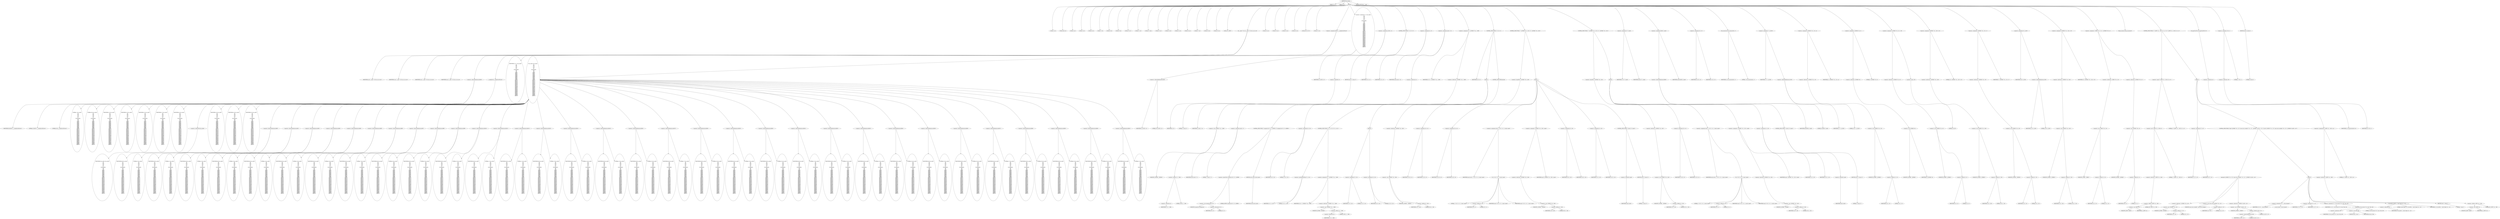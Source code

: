 digraph tftp_connect {  
"1000128" [label = "(METHOD,tftp_connect)" ]
"1000129" [label = "(PARAM,int *a1)" ]
"1000130" [label = "(PARAM,int a2)" ]
"1000131" [label = "(BLOCK,,)" ]
"1000132" [label = "(LOCAL,v2: int)" ]
"1000133" [label = "(LOCAL,result: int)" ]
"1000134" [label = "(LOCAL,v4: int)" ]
"1000135" [label = "(LOCAL,v5: int)" ]
"1000136" [label = "(LOCAL,v6: int)" ]
"1000137" [label = "(LOCAL,v7: int)" ]
"1000138" [label = "(LOCAL,v8: int)" ]
"1000139" [label = "(LOCAL,v9: int)" ]
"1000140" [label = "(LOCAL,v10: int *)" ]
"1000141" [label = "(LOCAL,v11: int)" ]
"1000142" [label = "(LOCAL,v12: char)" ]
"1000143" [label = "(LOCAL,v13: int)" ]
"1000144" [label = "(LOCAL,v14: int)" ]
"1000145" [label = "(LOCAL,v15: int)" ]
"1000146" [label = "(LOCAL,v16: int)" ]
"1000147" [label = "(LOCAL,v17: int)" ]
"1000148" [label = "(LOCAL,v18: int)" ]
"1000149" [label = "(LOCAL,v19: int)" ]
"1000150" [label = "(LOCAL,v20: _BYTE *)" ]
"1000151" [label = "(int (__cdecl **v21),int (__cdecl **v21)(int, int, int, int))" ]
"1000152" [label = "(IDENTIFIER,int,int (__cdecl **v21)(int, int, int, int))" ]
"1000153" [label = "(IDENTIFIER,int,int (__cdecl **v21)(int, int, int, int))" ]
"1000154" [label = "(IDENTIFIER,int,int (__cdecl **v21)(int, int, int, int))" ]
"1000155" [label = "(IDENTIFIER,int,int (__cdecl **v21)(int, int, int, int))" ]
"1000156" [label = "(LOCAL,v22: int)" ]
"1000157" [label = "(LOCAL,v23: int)" ]
"1000158" [label = "(LOCAL,v24: int)" ]
"1000159" [label = "(LOCAL,v25: int)" ]
"1000160" [label = "(LOCAL,buf: int [ 35 ])" ]
"1000161" [label = "(LOCAL,v27: int)" ]
"1000162" [label = "(<operator>.assignment,buf[32] = __readgsdword(0x14u))" ]
"1000163" [label = "(<operator>.indirectIndexAccess,buf[32])" ]
"1000164" [label = "(IDENTIFIER,buf,buf[32] = __readgsdword(0x14u))" ]
"1000165" [label = "(LITERAL,32,buf[32] = __readgsdword(0x14u))" ]
"1000166" [label = "(__readgsdword,__readgsdword(0x14u))" ]
"1000167" [label = "(LITERAL,0x14u,__readgsdword(0x14u))" ]
"1000168" [label = "(<operator>.assignment,v2 = Curl_ccalloc(\n         1,\n         336,\n         v13,\n         v14,\n         v15,\n         v17,\n         a2,\n         &Curl_ccalloc,\n         v23,\n         v24,\n         v25,\n         buf[0],\n         buf[1],\n         buf[2],\n         buf[3],\n         buf[4],\n         buf[5],\n         buf[6],\n         buf[7],\n         buf[8],\n         buf[9],\n         buf[10],\n         buf[11],\n         buf[12],\n         buf[13],\n         buf[14],\n         buf[15],\n         buf[16],\n         buf[17],\n         buf[18],\n         buf[19],\n         buf[20],\n         buf[21],\n         buf[22],\n         buf[23],\n         buf[24],\n         buf[25],\n         buf[26],\n         buf[27],\n         buf[28],\n         buf[29],\n         buf[30],\n         buf[31]))" ]
"1000169" [label = "(IDENTIFIER,v2,v2 = Curl_ccalloc(\n         1,\n         336,\n         v13,\n         v14,\n         v15,\n         v17,\n         a2,\n         &Curl_ccalloc,\n         v23,\n         v24,\n         v25,\n         buf[0],\n         buf[1],\n         buf[2],\n         buf[3],\n         buf[4],\n         buf[5],\n         buf[6],\n         buf[7],\n         buf[8],\n         buf[9],\n         buf[10],\n         buf[11],\n         buf[12],\n         buf[13],\n         buf[14],\n         buf[15],\n         buf[16],\n         buf[17],\n         buf[18],\n         buf[19],\n         buf[20],\n         buf[21],\n         buf[22],\n         buf[23],\n         buf[24],\n         buf[25],\n         buf[26],\n         buf[27],\n         buf[28],\n         buf[29],\n         buf[30],\n         buf[31]))" ]
"1000170" [label = "(Curl_ccalloc,Curl_ccalloc(\n         1,\n         336,\n         v13,\n         v14,\n         v15,\n         v17,\n         a2,\n         &Curl_ccalloc,\n         v23,\n         v24,\n         v25,\n         buf[0],\n         buf[1],\n         buf[2],\n         buf[3],\n         buf[4],\n         buf[5],\n         buf[6],\n         buf[7],\n         buf[8],\n         buf[9],\n         buf[10],\n         buf[11],\n         buf[12],\n         buf[13],\n         buf[14],\n         buf[15],\n         buf[16],\n         buf[17],\n         buf[18],\n         buf[19],\n         buf[20],\n         buf[21],\n         buf[22],\n         buf[23],\n         buf[24],\n         buf[25],\n         buf[26],\n         buf[27],\n         buf[28],\n         buf[29],\n         buf[30],\n         buf[31]))" ]
"1000171" [label = "(LITERAL,1,Curl_ccalloc(\n         1,\n         336,\n         v13,\n         v14,\n         v15,\n         v17,\n         a2,\n         &Curl_ccalloc,\n         v23,\n         v24,\n         v25,\n         buf[0],\n         buf[1],\n         buf[2],\n         buf[3],\n         buf[4],\n         buf[5],\n         buf[6],\n         buf[7],\n         buf[8],\n         buf[9],\n         buf[10],\n         buf[11],\n         buf[12],\n         buf[13],\n         buf[14],\n         buf[15],\n         buf[16],\n         buf[17],\n         buf[18],\n         buf[19],\n         buf[20],\n         buf[21],\n         buf[22],\n         buf[23],\n         buf[24],\n         buf[25],\n         buf[26],\n         buf[27],\n         buf[28],\n         buf[29],\n         buf[30],\n         buf[31]))" ]
"1000172" [label = "(LITERAL,336,Curl_ccalloc(\n         1,\n         336,\n         v13,\n         v14,\n         v15,\n         v17,\n         a2,\n         &Curl_ccalloc,\n         v23,\n         v24,\n         v25,\n         buf[0],\n         buf[1],\n         buf[2],\n         buf[3],\n         buf[4],\n         buf[5],\n         buf[6],\n         buf[7],\n         buf[8],\n         buf[9],\n         buf[10],\n         buf[11],\n         buf[12],\n         buf[13],\n         buf[14],\n         buf[15],\n         buf[16],\n         buf[17],\n         buf[18],\n         buf[19],\n         buf[20],\n         buf[21],\n         buf[22],\n         buf[23],\n         buf[24],\n         buf[25],\n         buf[26],\n         buf[27],\n         buf[28],\n         buf[29],\n         buf[30],\n         buf[31]))" ]
"1000173" [label = "(IDENTIFIER,v13,Curl_ccalloc(\n         1,\n         336,\n         v13,\n         v14,\n         v15,\n         v17,\n         a2,\n         &Curl_ccalloc,\n         v23,\n         v24,\n         v25,\n         buf[0],\n         buf[1],\n         buf[2],\n         buf[3],\n         buf[4],\n         buf[5],\n         buf[6],\n         buf[7],\n         buf[8],\n         buf[9],\n         buf[10],\n         buf[11],\n         buf[12],\n         buf[13],\n         buf[14],\n         buf[15],\n         buf[16],\n         buf[17],\n         buf[18],\n         buf[19],\n         buf[20],\n         buf[21],\n         buf[22],\n         buf[23],\n         buf[24],\n         buf[25],\n         buf[26],\n         buf[27],\n         buf[28],\n         buf[29],\n         buf[30],\n         buf[31]))" ]
"1000174" [label = "(IDENTIFIER,v14,Curl_ccalloc(\n         1,\n         336,\n         v13,\n         v14,\n         v15,\n         v17,\n         a2,\n         &Curl_ccalloc,\n         v23,\n         v24,\n         v25,\n         buf[0],\n         buf[1],\n         buf[2],\n         buf[3],\n         buf[4],\n         buf[5],\n         buf[6],\n         buf[7],\n         buf[8],\n         buf[9],\n         buf[10],\n         buf[11],\n         buf[12],\n         buf[13],\n         buf[14],\n         buf[15],\n         buf[16],\n         buf[17],\n         buf[18],\n         buf[19],\n         buf[20],\n         buf[21],\n         buf[22],\n         buf[23],\n         buf[24],\n         buf[25],\n         buf[26],\n         buf[27],\n         buf[28],\n         buf[29],\n         buf[30],\n         buf[31]))" ]
"1000175" [label = "(IDENTIFIER,v15,Curl_ccalloc(\n         1,\n         336,\n         v13,\n         v14,\n         v15,\n         v17,\n         a2,\n         &Curl_ccalloc,\n         v23,\n         v24,\n         v25,\n         buf[0],\n         buf[1],\n         buf[2],\n         buf[3],\n         buf[4],\n         buf[5],\n         buf[6],\n         buf[7],\n         buf[8],\n         buf[9],\n         buf[10],\n         buf[11],\n         buf[12],\n         buf[13],\n         buf[14],\n         buf[15],\n         buf[16],\n         buf[17],\n         buf[18],\n         buf[19],\n         buf[20],\n         buf[21],\n         buf[22],\n         buf[23],\n         buf[24],\n         buf[25],\n         buf[26],\n         buf[27],\n         buf[28],\n         buf[29],\n         buf[30],\n         buf[31]))" ]
"1000176" [label = "(IDENTIFIER,v17,Curl_ccalloc(\n         1,\n         336,\n         v13,\n         v14,\n         v15,\n         v17,\n         a2,\n         &Curl_ccalloc,\n         v23,\n         v24,\n         v25,\n         buf[0],\n         buf[1],\n         buf[2],\n         buf[3],\n         buf[4],\n         buf[5],\n         buf[6],\n         buf[7],\n         buf[8],\n         buf[9],\n         buf[10],\n         buf[11],\n         buf[12],\n         buf[13],\n         buf[14],\n         buf[15],\n         buf[16],\n         buf[17],\n         buf[18],\n         buf[19],\n         buf[20],\n         buf[21],\n         buf[22],\n         buf[23],\n         buf[24],\n         buf[25],\n         buf[26],\n         buf[27],\n         buf[28],\n         buf[29],\n         buf[30],\n         buf[31]))" ]
"1000177" [label = "(IDENTIFIER,a2,Curl_ccalloc(\n         1,\n         336,\n         v13,\n         v14,\n         v15,\n         v17,\n         a2,\n         &Curl_ccalloc,\n         v23,\n         v24,\n         v25,\n         buf[0],\n         buf[1],\n         buf[2],\n         buf[3],\n         buf[4],\n         buf[5],\n         buf[6],\n         buf[7],\n         buf[8],\n         buf[9],\n         buf[10],\n         buf[11],\n         buf[12],\n         buf[13],\n         buf[14],\n         buf[15],\n         buf[16],\n         buf[17],\n         buf[18],\n         buf[19],\n         buf[20],\n         buf[21],\n         buf[22],\n         buf[23],\n         buf[24],\n         buf[25],\n         buf[26],\n         buf[27],\n         buf[28],\n         buf[29],\n         buf[30],\n         buf[31]))" ]
"1000178" [label = "(<operator>.addressOf,&Curl_ccalloc)" ]
"1000179" [label = "(IDENTIFIER,Curl_ccalloc,Curl_ccalloc(\n         1,\n         336,\n         v13,\n         v14,\n         v15,\n         v17,\n         a2,\n         &Curl_ccalloc,\n         v23,\n         v24,\n         v25,\n         buf[0],\n         buf[1],\n         buf[2],\n         buf[3],\n         buf[4],\n         buf[5],\n         buf[6],\n         buf[7],\n         buf[8],\n         buf[9],\n         buf[10],\n         buf[11],\n         buf[12],\n         buf[13],\n         buf[14],\n         buf[15],\n         buf[16],\n         buf[17],\n         buf[18],\n         buf[19],\n         buf[20],\n         buf[21],\n         buf[22],\n         buf[23],\n         buf[24],\n         buf[25],\n         buf[26],\n         buf[27],\n         buf[28],\n         buf[29],\n         buf[30],\n         buf[31]))" ]
"1000180" [label = "(IDENTIFIER,v23,Curl_ccalloc(\n         1,\n         336,\n         v13,\n         v14,\n         v15,\n         v17,\n         a2,\n         &Curl_ccalloc,\n         v23,\n         v24,\n         v25,\n         buf[0],\n         buf[1],\n         buf[2],\n         buf[3],\n         buf[4],\n         buf[5],\n         buf[6],\n         buf[7],\n         buf[8],\n         buf[9],\n         buf[10],\n         buf[11],\n         buf[12],\n         buf[13],\n         buf[14],\n         buf[15],\n         buf[16],\n         buf[17],\n         buf[18],\n         buf[19],\n         buf[20],\n         buf[21],\n         buf[22],\n         buf[23],\n         buf[24],\n         buf[25],\n         buf[26],\n         buf[27],\n         buf[28],\n         buf[29],\n         buf[30],\n         buf[31]))" ]
"1000181" [label = "(IDENTIFIER,v24,Curl_ccalloc(\n         1,\n         336,\n         v13,\n         v14,\n         v15,\n         v17,\n         a2,\n         &Curl_ccalloc,\n         v23,\n         v24,\n         v25,\n         buf[0],\n         buf[1],\n         buf[2],\n         buf[3],\n         buf[4],\n         buf[5],\n         buf[6],\n         buf[7],\n         buf[8],\n         buf[9],\n         buf[10],\n         buf[11],\n         buf[12],\n         buf[13],\n         buf[14],\n         buf[15],\n         buf[16],\n         buf[17],\n         buf[18],\n         buf[19],\n         buf[20],\n         buf[21],\n         buf[22],\n         buf[23],\n         buf[24],\n         buf[25],\n         buf[26],\n         buf[27],\n         buf[28],\n         buf[29],\n         buf[30],\n         buf[31]))" ]
"1000182" [label = "(IDENTIFIER,v25,Curl_ccalloc(\n         1,\n         336,\n         v13,\n         v14,\n         v15,\n         v17,\n         a2,\n         &Curl_ccalloc,\n         v23,\n         v24,\n         v25,\n         buf[0],\n         buf[1],\n         buf[2],\n         buf[3],\n         buf[4],\n         buf[5],\n         buf[6],\n         buf[7],\n         buf[8],\n         buf[9],\n         buf[10],\n         buf[11],\n         buf[12],\n         buf[13],\n         buf[14],\n         buf[15],\n         buf[16],\n         buf[17],\n         buf[18],\n         buf[19],\n         buf[20],\n         buf[21],\n         buf[22],\n         buf[23],\n         buf[24],\n         buf[25],\n         buf[26],\n         buf[27],\n         buf[28],\n         buf[29],\n         buf[30],\n         buf[31]))" ]
"1000183" [label = "(<operator>.indirectIndexAccess,buf[0])" ]
"1000184" [label = "(IDENTIFIER,buf,Curl_ccalloc(\n         1,\n         336,\n         v13,\n         v14,\n         v15,\n         v17,\n         a2,\n         &Curl_ccalloc,\n         v23,\n         v24,\n         v25,\n         buf[0],\n         buf[1],\n         buf[2],\n         buf[3],\n         buf[4],\n         buf[5],\n         buf[6],\n         buf[7],\n         buf[8],\n         buf[9],\n         buf[10],\n         buf[11],\n         buf[12],\n         buf[13],\n         buf[14],\n         buf[15],\n         buf[16],\n         buf[17],\n         buf[18],\n         buf[19],\n         buf[20],\n         buf[21],\n         buf[22],\n         buf[23],\n         buf[24],\n         buf[25],\n         buf[26],\n         buf[27],\n         buf[28],\n         buf[29],\n         buf[30],\n         buf[31]))" ]
"1000185" [label = "(LITERAL,0,Curl_ccalloc(\n         1,\n         336,\n         v13,\n         v14,\n         v15,\n         v17,\n         a2,\n         &Curl_ccalloc,\n         v23,\n         v24,\n         v25,\n         buf[0],\n         buf[1],\n         buf[2],\n         buf[3],\n         buf[4],\n         buf[5],\n         buf[6],\n         buf[7],\n         buf[8],\n         buf[9],\n         buf[10],\n         buf[11],\n         buf[12],\n         buf[13],\n         buf[14],\n         buf[15],\n         buf[16],\n         buf[17],\n         buf[18],\n         buf[19],\n         buf[20],\n         buf[21],\n         buf[22],\n         buf[23],\n         buf[24],\n         buf[25],\n         buf[26],\n         buf[27],\n         buf[28],\n         buf[29],\n         buf[30],\n         buf[31]))" ]
"1000186" [label = "(<operator>.indirectIndexAccess,buf[1])" ]
"1000187" [label = "(IDENTIFIER,buf,Curl_ccalloc(\n         1,\n         336,\n         v13,\n         v14,\n         v15,\n         v17,\n         a2,\n         &Curl_ccalloc,\n         v23,\n         v24,\n         v25,\n         buf[0],\n         buf[1],\n         buf[2],\n         buf[3],\n         buf[4],\n         buf[5],\n         buf[6],\n         buf[7],\n         buf[8],\n         buf[9],\n         buf[10],\n         buf[11],\n         buf[12],\n         buf[13],\n         buf[14],\n         buf[15],\n         buf[16],\n         buf[17],\n         buf[18],\n         buf[19],\n         buf[20],\n         buf[21],\n         buf[22],\n         buf[23],\n         buf[24],\n         buf[25],\n         buf[26],\n         buf[27],\n         buf[28],\n         buf[29],\n         buf[30],\n         buf[31]))" ]
"1000188" [label = "(LITERAL,1,Curl_ccalloc(\n         1,\n         336,\n         v13,\n         v14,\n         v15,\n         v17,\n         a2,\n         &Curl_ccalloc,\n         v23,\n         v24,\n         v25,\n         buf[0],\n         buf[1],\n         buf[2],\n         buf[3],\n         buf[4],\n         buf[5],\n         buf[6],\n         buf[7],\n         buf[8],\n         buf[9],\n         buf[10],\n         buf[11],\n         buf[12],\n         buf[13],\n         buf[14],\n         buf[15],\n         buf[16],\n         buf[17],\n         buf[18],\n         buf[19],\n         buf[20],\n         buf[21],\n         buf[22],\n         buf[23],\n         buf[24],\n         buf[25],\n         buf[26],\n         buf[27],\n         buf[28],\n         buf[29],\n         buf[30],\n         buf[31]))" ]
"1000189" [label = "(<operator>.indirectIndexAccess,buf[2])" ]
"1000190" [label = "(IDENTIFIER,buf,Curl_ccalloc(\n         1,\n         336,\n         v13,\n         v14,\n         v15,\n         v17,\n         a2,\n         &Curl_ccalloc,\n         v23,\n         v24,\n         v25,\n         buf[0],\n         buf[1],\n         buf[2],\n         buf[3],\n         buf[4],\n         buf[5],\n         buf[6],\n         buf[7],\n         buf[8],\n         buf[9],\n         buf[10],\n         buf[11],\n         buf[12],\n         buf[13],\n         buf[14],\n         buf[15],\n         buf[16],\n         buf[17],\n         buf[18],\n         buf[19],\n         buf[20],\n         buf[21],\n         buf[22],\n         buf[23],\n         buf[24],\n         buf[25],\n         buf[26],\n         buf[27],\n         buf[28],\n         buf[29],\n         buf[30],\n         buf[31]))" ]
"1000191" [label = "(LITERAL,2,Curl_ccalloc(\n         1,\n         336,\n         v13,\n         v14,\n         v15,\n         v17,\n         a2,\n         &Curl_ccalloc,\n         v23,\n         v24,\n         v25,\n         buf[0],\n         buf[1],\n         buf[2],\n         buf[3],\n         buf[4],\n         buf[5],\n         buf[6],\n         buf[7],\n         buf[8],\n         buf[9],\n         buf[10],\n         buf[11],\n         buf[12],\n         buf[13],\n         buf[14],\n         buf[15],\n         buf[16],\n         buf[17],\n         buf[18],\n         buf[19],\n         buf[20],\n         buf[21],\n         buf[22],\n         buf[23],\n         buf[24],\n         buf[25],\n         buf[26],\n         buf[27],\n         buf[28],\n         buf[29],\n         buf[30],\n         buf[31]))" ]
"1000192" [label = "(<operator>.indirectIndexAccess,buf[3])" ]
"1000193" [label = "(IDENTIFIER,buf,Curl_ccalloc(\n         1,\n         336,\n         v13,\n         v14,\n         v15,\n         v17,\n         a2,\n         &Curl_ccalloc,\n         v23,\n         v24,\n         v25,\n         buf[0],\n         buf[1],\n         buf[2],\n         buf[3],\n         buf[4],\n         buf[5],\n         buf[6],\n         buf[7],\n         buf[8],\n         buf[9],\n         buf[10],\n         buf[11],\n         buf[12],\n         buf[13],\n         buf[14],\n         buf[15],\n         buf[16],\n         buf[17],\n         buf[18],\n         buf[19],\n         buf[20],\n         buf[21],\n         buf[22],\n         buf[23],\n         buf[24],\n         buf[25],\n         buf[26],\n         buf[27],\n         buf[28],\n         buf[29],\n         buf[30],\n         buf[31]))" ]
"1000194" [label = "(LITERAL,3,Curl_ccalloc(\n         1,\n         336,\n         v13,\n         v14,\n         v15,\n         v17,\n         a2,\n         &Curl_ccalloc,\n         v23,\n         v24,\n         v25,\n         buf[0],\n         buf[1],\n         buf[2],\n         buf[3],\n         buf[4],\n         buf[5],\n         buf[6],\n         buf[7],\n         buf[8],\n         buf[9],\n         buf[10],\n         buf[11],\n         buf[12],\n         buf[13],\n         buf[14],\n         buf[15],\n         buf[16],\n         buf[17],\n         buf[18],\n         buf[19],\n         buf[20],\n         buf[21],\n         buf[22],\n         buf[23],\n         buf[24],\n         buf[25],\n         buf[26],\n         buf[27],\n         buf[28],\n         buf[29],\n         buf[30],\n         buf[31]))" ]
"1000195" [label = "(<operator>.indirectIndexAccess,buf[4])" ]
"1000196" [label = "(IDENTIFIER,buf,Curl_ccalloc(\n         1,\n         336,\n         v13,\n         v14,\n         v15,\n         v17,\n         a2,\n         &Curl_ccalloc,\n         v23,\n         v24,\n         v25,\n         buf[0],\n         buf[1],\n         buf[2],\n         buf[3],\n         buf[4],\n         buf[5],\n         buf[6],\n         buf[7],\n         buf[8],\n         buf[9],\n         buf[10],\n         buf[11],\n         buf[12],\n         buf[13],\n         buf[14],\n         buf[15],\n         buf[16],\n         buf[17],\n         buf[18],\n         buf[19],\n         buf[20],\n         buf[21],\n         buf[22],\n         buf[23],\n         buf[24],\n         buf[25],\n         buf[26],\n         buf[27],\n         buf[28],\n         buf[29],\n         buf[30],\n         buf[31]))" ]
"1000197" [label = "(LITERAL,4,Curl_ccalloc(\n         1,\n         336,\n         v13,\n         v14,\n         v15,\n         v17,\n         a2,\n         &Curl_ccalloc,\n         v23,\n         v24,\n         v25,\n         buf[0],\n         buf[1],\n         buf[2],\n         buf[3],\n         buf[4],\n         buf[5],\n         buf[6],\n         buf[7],\n         buf[8],\n         buf[9],\n         buf[10],\n         buf[11],\n         buf[12],\n         buf[13],\n         buf[14],\n         buf[15],\n         buf[16],\n         buf[17],\n         buf[18],\n         buf[19],\n         buf[20],\n         buf[21],\n         buf[22],\n         buf[23],\n         buf[24],\n         buf[25],\n         buf[26],\n         buf[27],\n         buf[28],\n         buf[29],\n         buf[30],\n         buf[31]))" ]
"1000198" [label = "(<operator>.indirectIndexAccess,buf[5])" ]
"1000199" [label = "(IDENTIFIER,buf,Curl_ccalloc(\n         1,\n         336,\n         v13,\n         v14,\n         v15,\n         v17,\n         a2,\n         &Curl_ccalloc,\n         v23,\n         v24,\n         v25,\n         buf[0],\n         buf[1],\n         buf[2],\n         buf[3],\n         buf[4],\n         buf[5],\n         buf[6],\n         buf[7],\n         buf[8],\n         buf[9],\n         buf[10],\n         buf[11],\n         buf[12],\n         buf[13],\n         buf[14],\n         buf[15],\n         buf[16],\n         buf[17],\n         buf[18],\n         buf[19],\n         buf[20],\n         buf[21],\n         buf[22],\n         buf[23],\n         buf[24],\n         buf[25],\n         buf[26],\n         buf[27],\n         buf[28],\n         buf[29],\n         buf[30],\n         buf[31]))" ]
"1000200" [label = "(LITERAL,5,Curl_ccalloc(\n         1,\n         336,\n         v13,\n         v14,\n         v15,\n         v17,\n         a2,\n         &Curl_ccalloc,\n         v23,\n         v24,\n         v25,\n         buf[0],\n         buf[1],\n         buf[2],\n         buf[3],\n         buf[4],\n         buf[5],\n         buf[6],\n         buf[7],\n         buf[8],\n         buf[9],\n         buf[10],\n         buf[11],\n         buf[12],\n         buf[13],\n         buf[14],\n         buf[15],\n         buf[16],\n         buf[17],\n         buf[18],\n         buf[19],\n         buf[20],\n         buf[21],\n         buf[22],\n         buf[23],\n         buf[24],\n         buf[25],\n         buf[26],\n         buf[27],\n         buf[28],\n         buf[29],\n         buf[30],\n         buf[31]))" ]
"1000201" [label = "(<operator>.indirectIndexAccess,buf[6])" ]
"1000202" [label = "(IDENTIFIER,buf,Curl_ccalloc(\n         1,\n         336,\n         v13,\n         v14,\n         v15,\n         v17,\n         a2,\n         &Curl_ccalloc,\n         v23,\n         v24,\n         v25,\n         buf[0],\n         buf[1],\n         buf[2],\n         buf[3],\n         buf[4],\n         buf[5],\n         buf[6],\n         buf[7],\n         buf[8],\n         buf[9],\n         buf[10],\n         buf[11],\n         buf[12],\n         buf[13],\n         buf[14],\n         buf[15],\n         buf[16],\n         buf[17],\n         buf[18],\n         buf[19],\n         buf[20],\n         buf[21],\n         buf[22],\n         buf[23],\n         buf[24],\n         buf[25],\n         buf[26],\n         buf[27],\n         buf[28],\n         buf[29],\n         buf[30],\n         buf[31]))" ]
"1000203" [label = "(LITERAL,6,Curl_ccalloc(\n         1,\n         336,\n         v13,\n         v14,\n         v15,\n         v17,\n         a2,\n         &Curl_ccalloc,\n         v23,\n         v24,\n         v25,\n         buf[0],\n         buf[1],\n         buf[2],\n         buf[3],\n         buf[4],\n         buf[5],\n         buf[6],\n         buf[7],\n         buf[8],\n         buf[9],\n         buf[10],\n         buf[11],\n         buf[12],\n         buf[13],\n         buf[14],\n         buf[15],\n         buf[16],\n         buf[17],\n         buf[18],\n         buf[19],\n         buf[20],\n         buf[21],\n         buf[22],\n         buf[23],\n         buf[24],\n         buf[25],\n         buf[26],\n         buf[27],\n         buf[28],\n         buf[29],\n         buf[30],\n         buf[31]))" ]
"1000204" [label = "(<operator>.indirectIndexAccess,buf[7])" ]
"1000205" [label = "(IDENTIFIER,buf,Curl_ccalloc(\n         1,\n         336,\n         v13,\n         v14,\n         v15,\n         v17,\n         a2,\n         &Curl_ccalloc,\n         v23,\n         v24,\n         v25,\n         buf[0],\n         buf[1],\n         buf[2],\n         buf[3],\n         buf[4],\n         buf[5],\n         buf[6],\n         buf[7],\n         buf[8],\n         buf[9],\n         buf[10],\n         buf[11],\n         buf[12],\n         buf[13],\n         buf[14],\n         buf[15],\n         buf[16],\n         buf[17],\n         buf[18],\n         buf[19],\n         buf[20],\n         buf[21],\n         buf[22],\n         buf[23],\n         buf[24],\n         buf[25],\n         buf[26],\n         buf[27],\n         buf[28],\n         buf[29],\n         buf[30],\n         buf[31]))" ]
"1000206" [label = "(LITERAL,7,Curl_ccalloc(\n         1,\n         336,\n         v13,\n         v14,\n         v15,\n         v17,\n         a2,\n         &Curl_ccalloc,\n         v23,\n         v24,\n         v25,\n         buf[0],\n         buf[1],\n         buf[2],\n         buf[3],\n         buf[4],\n         buf[5],\n         buf[6],\n         buf[7],\n         buf[8],\n         buf[9],\n         buf[10],\n         buf[11],\n         buf[12],\n         buf[13],\n         buf[14],\n         buf[15],\n         buf[16],\n         buf[17],\n         buf[18],\n         buf[19],\n         buf[20],\n         buf[21],\n         buf[22],\n         buf[23],\n         buf[24],\n         buf[25],\n         buf[26],\n         buf[27],\n         buf[28],\n         buf[29],\n         buf[30],\n         buf[31]))" ]
"1000207" [label = "(<operator>.indirectIndexAccess,buf[8])" ]
"1000208" [label = "(IDENTIFIER,buf,Curl_ccalloc(\n         1,\n         336,\n         v13,\n         v14,\n         v15,\n         v17,\n         a2,\n         &Curl_ccalloc,\n         v23,\n         v24,\n         v25,\n         buf[0],\n         buf[1],\n         buf[2],\n         buf[3],\n         buf[4],\n         buf[5],\n         buf[6],\n         buf[7],\n         buf[8],\n         buf[9],\n         buf[10],\n         buf[11],\n         buf[12],\n         buf[13],\n         buf[14],\n         buf[15],\n         buf[16],\n         buf[17],\n         buf[18],\n         buf[19],\n         buf[20],\n         buf[21],\n         buf[22],\n         buf[23],\n         buf[24],\n         buf[25],\n         buf[26],\n         buf[27],\n         buf[28],\n         buf[29],\n         buf[30],\n         buf[31]))" ]
"1000209" [label = "(LITERAL,8,Curl_ccalloc(\n         1,\n         336,\n         v13,\n         v14,\n         v15,\n         v17,\n         a2,\n         &Curl_ccalloc,\n         v23,\n         v24,\n         v25,\n         buf[0],\n         buf[1],\n         buf[2],\n         buf[3],\n         buf[4],\n         buf[5],\n         buf[6],\n         buf[7],\n         buf[8],\n         buf[9],\n         buf[10],\n         buf[11],\n         buf[12],\n         buf[13],\n         buf[14],\n         buf[15],\n         buf[16],\n         buf[17],\n         buf[18],\n         buf[19],\n         buf[20],\n         buf[21],\n         buf[22],\n         buf[23],\n         buf[24],\n         buf[25],\n         buf[26],\n         buf[27],\n         buf[28],\n         buf[29],\n         buf[30],\n         buf[31]))" ]
"1000210" [label = "(<operator>.indirectIndexAccess,buf[9])" ]
"1000211" [label = "(IDENTIFIER,buf,Curl_ccalloc(\n         1,\n         336,\n         v13,\n         v14,\n         v15,\n         v17,\n         a2,\n         &Curl_ccalloc,\n         v23,\n         v24,\n         v25,\n         buf[0],\n         buf[1],\n         buf[2],\n         buf[3],\n         buf[4],\n         buf[5],\n         buf[6],\n         buf[7],\n         buf[8],\n         buf[9],\n         buf[10],\n         buf[11],\n         buf[12],\n         buf[13],\n         buf[14],\n         buf[15],\n         buf[16],\n         buf[17],\n         buf[18],\n         buf[19],\n         buf[20],\n         buf[21],\n         buf[22],\n         buf[23],\n         buf[24],\n         buf[25],\n         buf[26],\n         buf[27],\n         buf[28],\n         buf[29],\n         buf[30],\n         buf[31]))" ]
"1000212" [label = "(LITERAL,9,Curl_ccalloc(\n         1,\n         336,\n         v13,\n         v14,\n         v15,\n         v17,\n         a2,\n         &Curl_ccalloc,\n         v23,\n         v24,\n         v25,\n         buf[0],\n         buf[1],\n         buf[2],\n         buf[3],\n         buf[4],\n         buf[5],\n         buf[6],\n         buf[7],\n         buf[8],\n         buf[9],\n         buf[10],\n         buf[11],\n         buf[12],\n         buf[13],\n         buf[14],\n         buf[15],\n         buf[16],\n         buf[17],\n         buf[18],\n         buf[19],\n         buf[20],\n         buf[21],\n         buf[22],\n         buf[23],\n         buf[24],\n         buf[25],\n         buf[26],\n         buf[27],\n         buf[28],\n         buf[29],\n         buf[30],\n         buf[31]))" ]
"1000213" [label = "(<operator>.indirectIndexAccess,buf[10])" ]
"1000214" [label = "(IDENTIFIER,buf,Curl_ccalloc(\n         1,\n         336,\n         v13,\n         v14,\n         v15,\n         v17,\n         a2,\n         &Curl_ccalloc,\n         v23,\n         v24,\n         v25,\n         buf[0],\n         buf[1],\n         buf[2],\n         buf[3],\n         buf[4],\n         buf[5],\n         buf[6],\n         buf[7],\n         buf[8],\n         buf[9],\n         buf[10],\n         buf[11],\n         buf[12],\n         buf[13],\n         buf[14],\n         buf[15],\n         buf[16],\n         buf[17],\n         buf[18],\n         buf[19],\n         buf[20],\n         buf[21],\n         buf[22],\n         buf[23],\n         buf[24],\n         buf[25],\n         buf[26],\n         buf[27],\n         buf[28],\n         buf[29],\n         buf[30],\n         buf[31]))" ]
"1000215" [label = "(LITERAL,10,Curl_ccalloc(\n         1,\n         336,\n         v13,\n         v14,\n         v15,\n         v17,\n         a2,\n         &Curl_ccalloc,\n         v23,\n         v24,\n         v25,\n         buf[0],\n         buf[1],\n         buf[2],\n         buf[3],\n         buf[4],\n         buf[5],\n         buf[6],\n         buf[7],\n         buf[8],\n         buf[9],\n         buf[10],\n         buf[11],\n         buf[12],\n         buf[13],\n         buf[14],\n         buf[15],\n         buf[16],\n         buf[17],\n         buf[18],\n         buf[19],\n         buf[20],\n         buf[21],\n         buf[22],\n         buf[23],\n         buf[24],\n         buf[25],\n         buf[26],\n         buf[27],\n         buf[28],\n         buf[29],\n         buf[30],\n         buf[31]))" ]
"1000216" [label = "(<operator>.indirectIndexAccess,buf[11])" ]
"1000217" [label = "(IDENTIFIER,buf,Curl_ccalloc(\n         1,\n         336,\n         v13,\n         v14,\n         v15,\n         v17,\n         a2,\n         &Curl_ccalloc,\n         v23,\n         v24,\n         v25,\n         buf[0],\n         buf[1],\n         buf[2],\n         buf[3],\n         buf[4],\n         buf[5],\n         buf[6],\n         buf[7],\n         buf[8],\n         buf[9],\n         buf[10],\n         buf[11],\n         buf[12],\n         buf[13],\n         buf[14],\n         buf[15],\n         buf[16],\n         buf[17],\n         buf[18],\n         buf[19],\n         buf[20],\n         buf[21],\n         buf[22],\n         buf[23],\n         buf[24],\n         buf[25],\n         buf[26],\n         buf[27],\n         buf[28],\n         buf[29],\n         buf[30],\n         buf[31]))" ]
"1000218" [label = "(LITERAL,11,Curl_ccalloc(\n         1,\n         336,\n         v13,\n         v14,\n         v15,\n         v17,\n         a2,\n         &Curl_ccalloc,\n         v23,\n         v24,\n         v25,\n         buf[0],\n         buf[1],\n         buf[2],\n         buf[3],\n         buf[4],\n         buf[5],\n         buf[6],\n         buf[7],\n         buf[8],\n         buf[9],\n         buf[10],\n         buf[11],\n         buf[12],\n         buf[13],\n         buf[14],\n         buf[15],\n         buf[16],\n         buf[17],\n         buf[18],\n         buf[19],\n         buf[20],\n         buf[21],\n         buf[22],\n         buf[23],\n         buf[24],\n         buf[25],\n         buf[26],\n         buf[27],\n         buf[28],\n         buf[29],\n         buf[30],\n         buf[31]))" ]
"1000219" [label = "(<operator>.indirectIndexAccess,buf[12])" ]
"1000220" [label = "(IDENTIFIER,buf,Curl_ccalloc(\n         1,\n         336,\n         v13,\n         v14,\n         v15,\n         v17,\n         a2,\n         &Curl_ccalloc,\n         v23,\n         v24,\n         v25,\n         buf[0],\n         buf[1],\n         buf[2],\n         buf[3],\n         buf[4],\n         buf[5],\n         buf[6],\n         buf[7],\n         buf[8],\n         buf[9],\n         buf[10],\n         buf[11],\n         buf[12],\n         buf[13],\n         buf[14],\n         buf[15],\n         buf[16],\n         buf[17],\n         buf[18],\n         buf[19],\n         buf[20],\n         buf[21],\n         buf[22],\n         buf[23],\n         buf[24],\n         buf[25],\n         buf[26],\n         buf[27],\n         buf[28],\n         buf[29],\n         buf[30],\n         buf[31]))" ]
"1000221" [label = "(LITERAL,12,Curl_ccalloc(\n         1,\n         336,\n         v13,\n         v14,\n         v15,\n         v17,\n         a2,\n         &Curl_ccalloc,\n         v23,\n         v24,\n         v25,\n         buf[0],\n         buf[1],\n         buf[2],\n         buf[3],\n         buf[4],\n         buf[5],\n         buf[6],\n         buf[7],\n         buf[8],\n         buf[9],\n         buf[10],\n         buf[11],\n         buf[12],\n         buf[13],\n         buf[14],\n         buf[15],\n         buf[16],\n         buf[17],\n         buf[18],\n         buf[19],\n         buf[20],\n         buf[21],\n         buf[22],\n         buf[23],\n         buf[24],\n         buf[25],\n         buf[26],\n         buf[27],\n         buf[28],\n         buf[29],\n         buf[30],\n         buf[31]))" ]
"1000222" [label = "(<operator>.indirectIndexAccess,buf[13])" ]
"1000223" [label = "(IDENTIFIER,buf,Curl_ccalloc(\n         1,\n         336,\n         v13,\n         v14,\n         v15,\n         v17,\n         a2,\n         &Curl_ccalloc,\n         v23,\n         v24,\n         v25,\n         buf[0],\n         buf[1],\n         buf[2],\n         buf[3],\n         buf[4],\n         buf[5],\n         buf[6],\n         buf[7],\n         buf[8],\n         buf[9],\n         buf[10],\n         buf[11],\n         buf[12],\n         buf[13],\n         buf[14],\n         buf[15],\n         buf[16],\n         buf[17],\n         buf[18],\n         buf[19],\n         buf[20],\n         buf[21],\n         buf[22],\n         buf[23],\n         buf[24],\n         buf[25],\n         buf[26],\n         buf[27],\n         buf[28],\n         buf[29],\n         buf[30],\n         buf[31]))" ]
"1000224" [label = "(LITERAL,13,Curl_ccalloc(\n         1,\n         336,\n         v13,\n         v14,\n         v15,\n         v17,\n         a2,\n         &Curl_ccalloc,\n         v23,\n         v24,\n         v25,\n         buf[0],\n         buf[1],\n         buf[2],\n         buf[3],\n         buf[4],\n         buf[5],\n         buf[6],\n         buf[7],\n         buf[8],\n         buf[9],\n         buf[10],\n         buf[11],\n         buf[12],\n         buf[13],\n         buf[14],\n         buf[15],\n         buf[16],\n         buf[17],\n         buf[18],\n         buf[19],\n         buf[20],\n         buf[21],\n         buf[22],\n         buf[23],\n         buf[24],\n         buf[25],\n         buf[26],\n         buf[27],\n         buf[28],\n         buf[29],\n         buf[30],\n         buf[31]))" ]
"1000225" [label = "(<operator>.indirectIndexAccess,buf[14])" ]
"1000226" [label = "(IDENTIFIER,buf,Curl_ccalloc(\n         1,\n         336,\n         v13,\n         v14,\n         v15,\n         v17,\n         a2,\n         &Curl_ccalloc,\n         v23,\n         v24,\n         v25,\n         buf[0],\n         buf[1],\n         buf[2],\n         buf[3],\n         buf[4],\n         buf[5],\n         buf[6],\n         buf[7],\n         buf[8],\n         buf[9],\n         buf[10],\n         buf[11],\n         buf[12],\n         buf[13],\n         buf[14],\n         buf[15],\n         buf[16],\n         buf[17],\n         buf[18],\n         buf[19],\n         buf[20],\n         buf[21],\n         buf[22],\n         buf[23],\n         buf[24],\n         buf[25],\n         buf[26],\n         buf[27],\n         buf[28],\n         buf[29],\n         buf[30],\n         buf[31]))" ]
"1000227" [label = "(LITERAL,14,Curl_ccalloc(\n         1,\n         336,\n         v13,\n         v14,\n         v15,\n         v17,\n         a2,\n         &Curl_ccalloc,\n         v23,\n         v24,\n         v25,\n         buf[0],\n         buf[1],\n         buf[2],\n         buf[3],\n         buf[4],\n         buf[5],\n         buf[6],\n         buf[7],\n         buf[8],\n         buf[9],\n         buf[10],\n         buf[11],\n         buf[12],\n         buf[13],\n         buf[14],\n         buf[15],\n         buf[16],\n         buf[17],\n         buf[18],\n         buf[19],\n         buf[20],\n         buf[21],\n         buf[22],\n         buf[23],\n         buf[24],\n         buf[25],\n         buf[26],\n         buf[27],\n         buf[28],\n         buf[29],\n         buf[30],\n         buf[31]))" ]
"1000228" [label = "(<operator>.indirectIndexAccess,buf[15])" ]
"1000229" [label = "(IDENTIFIER,buf,Curl_ccalloc(\n         1,\n         336,\n         v13,\n         v14,\n         v15,\n         v17,\n         a2,\n         &Curl_ccalloc,\n         v23,\n         v24,\n         v25,\n         buf[0],\n         buf[1],\n         buf[2],\n         buf[3],\n         buf[4],\n         buf[5],\n         buf[6],\n         buf[7],\n         buf[8],\n         buf[9],\n         buf[10],\n         buf[11],\n         buf[12],\n         buf[13],\n         buf[14],\n         buf[15],\n         buf[16],\n         buf[17],\n         buf[18],\n         buf[19],\n         buf[20],\n         buf[21],\n         buf[22],\n         buf[23],\n         buf[24],\n         buf[25],\n         buf[26],\n         buf[27],\n         buf[28],\n         buf[29],\n         buf[30],\n         buf[31]))" ]
"1000230" [label = "(LITERAL,15,Curl_ccalloc(\n         1,\n         336,\n         v13,\n         v14,\n         v15,\n         v17,\n         a2,\n         &Curl_ccalloc,\n         v23,\n         v24,\n         v25,\n         buf[0],\n         buf[1],\n         buf[2],\n         buf[3],\n         buf[4],\n         buf[5],\n         buf[6],\n         buf[7],\n         buf[8],\n         buf[9],\n         buf[10],\n         buf[11],\n         buf[12],\n         buf[13],\n         buf[14],\n         buf[15],\n         buf[16],\n         buf[17],\n         buf[18],\n         buf[19],\n         buf[20],\n         buf[21],\n         buf[22],\n         buf[23],\n         buf[24],\n         buf[25],\n         buf[26],\n         buf[27],\n         buf[28],\n         buf[29],\n         buf[30],\n         buf[31]))" ]
"1000231" [label = "(<operator>.indirectIndexAccess,buf[16])" ]
"1000232" [label = "(IDENTIFIER,buf,Curl_ccalloc(\n         1,\n         336,\n         v13,\n         v14,\n         v15,\n         v17,\n         a2,\n         &Curl_ccalloc,\n         v23,\n         v24,\n         v25,\n         buf[0],\n         buf[1],\n         buf[2],\n         buf[3],\n         buf[4],\n         buf[5],\n         buf[6],\n         buf[7],\n         buf[8],\n         buf[9],\n         buf[10],\n         buf[11],\n         buf[12],\n         buf[13],\n         buf[14],\n         buf[15],\n         buf[16],\n         buf[17],\n         buf[18],\n         buf[19],\n         buf[20],\n         buf[21],\n         buf[22],\n         buf[23],\n         buf[24],\n         buf[25],\n         buf[26],\n         buf[27],\n         buf[28],\n         buf[29],\n         buf[30],\n         buf[31]))" ]
"1000233" [label = "(LITERAL,16,Curl_ccalloc(\n         1,\n         336,\n         v13,\n         v14,\n         v15,\n         v17,\n         a2,\n         &Curl_ccalloc,\n         v23,\n         v24,\n         v25,\n         buf[0],\n         buf[1],\n         buf[2],\n         buf[3],\n         buf[4],\n         buf[5],\n         buf[6],\n         buf[7],\n         buf[8],\n         buf[9],\n         buf[10],\n         buf[11],\n         buf[12],\n         buf[13],\n         buf[14],\n         buf[15],\n         buf[16],\n         buf[17],\n         buf[18],\n         buf[19],\n         buf[20],\n         buf[21],\n         buf[22],\n         buf[23],\n         buf[24],\n         buf[25],\n         buf[26],\n         buf[27],\n         buf[28],\n         buf[29],\n         buf[30],\n         buf[31]))" ]
"1000234" [label = "(<operator>.indirectIndexAccess,buf[17])" ]
"1000235" [label = "(IDENTIFIER,buf,Curl_ccalloc(\n         1,\n         336,\n         v13,\n         v14,\n         v15,\n         v17,\n         a2,\n         &Curl_ccalloc,\n         v23,\n         v24,\n         v25,\n         buf[0],\n         buf[1],\n         buf[2],\n         buf[3],\n         buf[4],\n         buf[5],\n         buf[6],\n         buf[7],\n         buf[8],\n         buf[9],\n         buf[10],\n         buf[11],\n         buf[12],\n         buf[13],\n         buf[14],\n         buf[15],\n         buf[16],\n         buf[17],\n         buf[18],\n         buf[19],\n         buf[20],\n         buf[21],\n         buf[22],\n         buf[23],\n         buf[24],\n         buf[25],\n         buf[26],\n         buf[27],\n         buf[28],\n         buf[29],\n         buf[30],\n         buf[31]))" ]
"1000236" [label = "(LITERAL,17,Curl_ccalloc(\n         1,\n         336,\n         v13,\n         v14,\n         v15,\n         v17,\n         a2,\n         &Curl_ccalloc,\n         v23,\n         v24,\n         v25,\n         buf[0],\n         buf[1],\n         buf[2],\n         buf[3],\n         buf[4],\n         buf[5],\n         buf[6],\n         buf[7],\n         buf[8],\n         buf[9],\n         buf[10],\n         buf[11],\n         buf[12],\n         buf[13],\n         buf[14],\n         buf[15],\n         buf[16],\n         buf[17],\n         buf[18],\n         buf[19],\n         buf[20],\n         buf[21],\n         buf[22],\n         buf[23],\n         buf[24],\n         buf[25],\n         buf[26],\n         buf[27],\n         buf[28],\n         buf[29],\n         buf[30],\n         buf[31]))" ]
"1000237" [label = "(<operator>.indirectIndexAccess,buf[18])" ]
"1000238" [label = "(IDENTIFIER,buf,Curl_ccalloc(\n         1,\n         336,\n         v13,\n         v14,\n         v15,\n         v17,\n         a2,\n         &Curl_ccalloc,\n         v23,\n         v24,\n         v25,\n         buf[0],\n         buf[1],\n         buf[2],\n         buf[3],\n         buf[4],\n         buf[5],\n         buf[6],\n         buf[7],\n         buf[8],\n         buf[9],\n         buf[10],\n         buf[11],\n         buf[12],\n         buf[13],\n         buf[14],\n         buf[15],\n         buf[16],\n         buf[17],\n         buf[18],\n         buf[19],\n         buf[20],\n         buf[21],\n         buf[22],\n         buf[23],\n         buf[24],\n         buf[25],\n         buf[26],\n         buf[27],\n         buf[28],\n         buf[29],\n         buf[30],\n         buf[31]))" ]
"1000239" [label = "(LITERAL,18,Curl_ccalloc(\n         1,\n         336,\n         v13,\n         v14,\n         v15,\n         v17,\n         a2,\n         &Curl_ccalloc,\n         v23,\n         v24,\n         v25,\n         buf[0],\n         buf[1],\n         buf[2],\n         buf[3],\n         buf[4],\n         buf[5],\n         buf[6],\n         buf[7],\n         buf[8],\n         buf[9],\n         buf[10],\n         buf[11],\n         buf[12],\n         buf[13],\n         buf[14],\n         buf[15],\n         buf[16],\n         buf[17],\n         buf[18],\n         buf[19],\n         buf[20],\n         buf[21],\n         buf[22],\n         buf[23],\n         buf[24],\n         buf[25],\n         buf[26],\n         buf[27],\n         buf[28],\n         buf[29],\n         buf[30],\n         buf[31]))" ]
"1000240" [label = "(<operator>.indirectIndexAccess,buf[19])" ]
"1000241" [label = "(IDENTIFIER,buf,Curl_ccalloc(\n         1,\n         336,\n         v13,\n         v14,\n         v15,\n         v17,\n         a2,\n         &Curl_ccalloc,\n         v23,\n         v24,\n         v25,\n         buf[0],\n         buf[1],\n         buf[2],\n         buf[3],\n         buf[4],\n         buf[5],\n         buf[6],\n         buf[7],\n         buf[8],\n         buf[9],\n         buf[10],\n         buf[11],\n         buf[12],\n         buf[13],\n         buf[14],\n         buf[15],\n         buf[16],\n         buf[17],\n         buf[18],\n         buf[19],\n         buf[20],\n         buf[21],\n         buf[22],\n         buf[23],\n         buf[24],\n         buf[25],\n         buf[26],\n         buf[27],\n         buf[28],\n         buf[29],\n         buf[30],\n         buf[31]))" ]
"1000242" [label = "(LITERAL,19,Curl_ccalloc(\n         1,\n         336,\n         v13,\n         v14,\n         v15,\n         v17,\n         a2,\n         &Curl_ccalloc,\n         v23,\n         v24,\n         v25,\n         buf[0],\n         buf[1],\n         buf[2],\n         buf[3],\n         buf[4],\n         buf[5],\n         buf[6],\n         buf[7],\n         buf[8],\n         buf[9],\n         buf[10],\n         buf[11],\n         buf[12],\n         buf[13],\n         buf[14],\n         buf[15],\n         buf[16],\n         buf[17],\n         buf[18],\n         buf[19],\n         buf[20],\n         buf[21],\n         buf[22],\n         buf[23],\n         buf[24],\n         buf[25],\n         buf[26],\n         buf[27],\n         buf[28],\n         buf[29],\n         buf[30],\n         buf[31]))" ]
"1000243" [label = "(<operator>.indirectIndexAccess,buf[20])" ]
"1000244" [label = "(IDENTIFIER,buf,Curl_ccalloc(\n         1,\n         336,\n         v13,\n         v14,\n         v15,\n         v17,\n         a2,\n         &Curl_ccalloc,\n         v23,\n         v24,\n         v25,\n         buf[0],\n         buf[1],\n         buf[2],\n         buf[3],\n         buf[4],\n         buf[5],\n         buf[6],\n         buf[7],\n         buf[8],\n         buf[9],\n         buf[10],\n         buf[11],\n         buf[12],\n         buf[13],\n         buf[14],\n         buf[15],\n         buf[16],\n         buf[17],\n         buf[18],\n         buf[19],\n         buf[20],\n         buf[21],\n         buf[22],\n         buf[23],\n         buf[24],\n         buf[25],\n         buf[26],\n         buf[27],\n         buf[28],\n         buf[29],\n         buf[30],\n         buf[31]))" ]
"1000245" [label = "(LITERAL,20,Curl_ccalloc(\n         1,\n         336,\n         v13,\n         v14,\n         v15,\n         v17,\n         a2,\n         &Curl_ccalloc,\n         v23,\n         v24,\n         v25,\n         buf[0],\n         buf[1],\n         buf[2],\n         buf[3],\n         buf[4],\n         buf[5],\n         buf[6],\n         buf[7],\n         buf[8],\n         buf[9],\n         buf[10],\n         buf[11],\n         buf[12],\n         buf[13],\n         buf[14],\n         buf[15],\n         buf[16],\n         buf[17],\n         buf[18],\n         buf[19],\n         buf[20],\n         buf[21],\n         buf[22],\n         buf[23],\n         buf[24],\n         buf[25],\n         buf[26],\n         buf[27],\n         buf[28],\n         buf[29],\n         buf[30],\n         buf[31]))" ]
"1000246" [label = "(<operator>.indirectIndexAccess,buf[21])" ]
"1000247" [label = "(IDENTIFIER,buf,Curl_ccalloc(\n         1,\n         336,\n         v13,\n         v14,\n         v15,\n         v17,\n         a2,\n         &Curl_ccalloc,\n         v23,\n         v24,\n         v25,\n         buf[0],\n         buf[1],\n         buf[2],\n         buf[3],\n         buf[4],\n         buf[5],\n         buf[6],\n         buf[7],\n         buf[8],\n         buf[9],\n         buf[10],\n         buf[11],\n         buf[12],\n         buf[13],\n         buf[14],\n         buf[15],\n         buf[16],\n         buf[17],\n         buf[18],\n         buf[19],\n         buf[20],\n         buf[21],\n         buf[22],\n         buf[23],\n         buf[24],\n         buf[25],\n         buf[26],\n         buf[27],\n         buf[28],\n         buf[29],\n         buf[30],\n         buf[31]))" ]
"1000248" [label = "(LITERAL,21,Curl_ccalloc(\n         1,\n         336,\n         v13,\n         v14,\n         v15,\n         v17,\n         a2,\n         &Curl_ccalloc,\n         v23,\n         v24,\n         v25,\n         buf[0],\n         buf[1],\n         buf[2],\n         buf[3],\n         buf[4],\n         buf[5],\n         buf[6],\n         buf[7],\n         buf[8],\n         buf[9],\n         buf[10],\n         buf[11],\n         buf[12],\n         buf[13],\n         buf[14],\n         buf[15],\n         buf[16],\n         buf[17],\n         buf[18],\n         buf[19],\n         buf[20],\n         buf[21],\n         buf[22],\n         buf[23],\n         buf[24],\n         buf[25],\n         buf[26],\n         buf[27],\n         buf[28],\n         buf[29],\n         buf[30],\n         buf[31]))" ]
"1000249" [label = "(<operator>.indirectIndexAccess,buf[22])" ]
"1000250" [label = "(IDENTIFIER,buf,Curl_ccalloc(\n         1,\n         336,\n         v13,\n         v14,\n         v15,\n         v17,\n         a2,\n         &Curl_ccalloc,\n         v23,\n         v24,\n         v25,\n         buf[0],\n         buf[1],\n         buf[2],\n         buf[3],\n         buf[4],\n         buf[5],\n         buf[6],\n         buf[7],\n         buf[8],\n         buf[9],\n         buf[10],\n         buf[11],\n         buf[12],\n         buf[13],\n         buf[14],\n         buf[15],\n         buf[16],\n         buf[17],\n         buf[18],\n         buf[19],\n         buf[20],\n         buf[21],\n         buf[22],\n         buf[23],\n         buf[24],\n         buf[25],\n         buf[26],\n         buf[27],\n         buf[28],\n         buf[29],\n         buf[30],\n         buf[31]))" ]
"1000251" [label = "(LITERAL,22,Curl_ccalloc(\n         1,\n         336,\n         v13,\n         v14,\n         v15,\n         v17,\n         a2,\n         &Curl_ccalloc,\n         v23,\n         v24,\n         v25,\n         buf[0],\n         buf[1],\n         buf[2],\n         buf[3],\n         buf[4],\n         buf[5],\n         buf[6],\n         buf[7],\n         buf[8],\n         buf[9],\n         buf[10],\n         buf[11],\n         buf[12],\n         buf[13],\n         buf[14],\n         buf[15],\n         buf[16],\n         buf[17],\n         buf[18],\n         buf[19],\n         buf[20],\n         buf[21],\n         buf[22],\n         buf[23],\n         buf[24],\n         buf[25],\n         buf[26],\n         buf[27],\n         buf[28],\n         buf[29],\n         buf[30],\n         buf[31]))" ]
"1000252" [label = "(<operator>.indirectIndexAccess,buf[23])" ]
"1000253" [label = "(IDENTIFIER,buf,Curl_ccalloc(\n         1,\n         336,\n         v13,\n         v14,\n         v15,\n         v17,\n         a2,\n         &Curl_ccalloc,\n         v23,\n         v24,\n         v25,\n         buf[0],\n         buf[1],\n         buf[2],\n         buf[3],\n         buf[4],\n         buf[5],\n         buf[6],\n         buf[7],\n         buf[8],\n         buf[9],\n         buf[10],\n         buf[11],\n         buf[12],\n         buf[13],\n         buf[14],\n         buf[15],\n         buf[16],\n         buf[17],\n         buf[18],\n         buf[19],\n         buf[20],\n         buf[21],\n         buf[22],\n         buf[23],\n         buf[24],\n         buf[25],\n         buf[26],\n         buf[27],\n         buf[28],\n         buf[29],\n         buf[30],\n         buf[31]))" ]
"1000254" [label = "(LITERAL,23,Curl_ccalloc(\n         1,\n         336,\n         v13,\n         v14,\n         v15,\n         v17,\n         a2,\n         &Curl_ccalloc,\n         v23,\n         v24,\n         v25,\n         buf[0],\n         buf[1],\n         buf[2],\n         buf[3],\n         buf[4],\n         buf[5],\n         buf[6],\n         buf[7],\n         buf[8],\n         buf[9],\n         buf[10],\n         buf[11],\n         buf[12],\n         buf[13],\n         buf[14],\n         buf[15],\n         buf[16],\n         buf[17],\n         buf[18],\n         buf[19],\n         buf[20],\n         buf[21],\n         buf[22],\n         buf[23],\n         buf[24],\n         buf[25],\n         buf[26],\n         buf[27],\n         buf[28],\n         buf[29],\n         buf[30],\n         buf[31]))" ]
"1000255" [label = "(<operator>.indirectIndexAccess,buf[24])" ]
"1000256" [label = "(IDENTIFIER,buf,Curl_ccalloc(\n         1,\n         336,\n         v13,\n         v14,\n         v15,\n         v17,\n         a2,\n         &Curl_ccalloc,\n         v23,\n         v24,\n         v25,\n         buf[0],\n         buf[1],\n         buf[2],\n         buf[3],\n         buf[4],\n         buf[5],\n         buf[6],\n         buf[7],\n         buf[8],\n         buf[9],\n         buf[10],\n         buf[11],\n         buf[12],\n         buf[13],\n         buf[14],\n         buf[15],\n         buf[16],\n         buf[17],\n         buf[18],\n         buf[19],\n         buf[20],\n         buf[21],\n         buf[22],\n         buf[23],\n         buf[24],\n         buf[25],\n         buf[26],\n         buf[27],\n         buf[28],\n         buf[29],\n         buf[30],\n         buf[31]))" ]
"1000257" [label = "(LITERAL,24,Curl_ccalloc(\n         1,\n         336,\n         v13,\n         v14,\n         v15,\n         v17,\n         a2,\n         &Curl_ccalloc,\n         v23,\n         v24,\n         v25,\n         buf[0],\n         buf[1],\n         buf[2],\n         buf[3],\n         buf[4],\n         buf[5],\n         buf[6],\n         buf[7],\n         buf[8],\n         buf[9],\n         buf[10],\n         buf[11],\n         buf[12],\n         buf[13],\n         buf[14],\n         buf[15],\n         buf[16],\n         buf[17],\n         buf[18],\n         buf[19],\n         buf[20],\n         buf[21],\n         buf[22],\n         buf[23],\n         buf[24],\n         buf[25],\n         buf[26],\n         buf[27],\n         buf[28],\n         buf[29],\n         buf[30],\n         buf[31]))" ]
"1000258" [label = "(<operator>.indirectIndexAccess,buf[25])" ]
"1000259" [label = "(IDENTIFIER,buf,Curl_ccalloc(\n         1,\n         336,\n         v13,\n         v14,\n         v15,\n         v17,\n         a2,\n         &Curl_ccalloc,\n         v23,\n         v24,\n         v25,\n         buf[0],\n         buf[1],\n         buf[2],\n         buf[3],\n         buf[4],\n         buf[5],\n         buf[6],\n         buf[7],\n         buf[8],\n         buf[9],\n         buf[10],\n         buf[11],\n         buf[12],\n         buf[13],\n         buf[14],\n         buf[15],\n         buf[16],\n         buf[17],\n         buf[18],\n         buf[19],\n         buf[20],\n         buf[21],\n         buf[22],\n         buf[23],\n         buf[24],\n         buf[25],\n         buf[26],\n         buf[27],\n         buf[28],\n         buf[29],\n         buf[30],\n         buf[31]))" ]
"1000260" [label = "(LITERAL,25,Curl_ccalloc(\n         1,\n         336,\n         v13,\n         v14,\n         v15,\n         v17,\n         a2,\n         &Curl_ccalloc,\n         v23,\n         v24,\n         v25,\n         buf[0],\n         buf[1],\n         buf[2],\n         buf[3],\n         buf[4],\n         buf[5],\n         buf[6],\n         buf[7],\n         buf[8],\n         buf[9],\n         buf[10],\n         buf[11],\n         buf[12],\n         buf[13],\n         buf[14],\n         buf[15],\n         buf[16],\n         buf[17],\n         buf[18],\n         buf[19],\n         buf[20],\n         buf[21],\n         buf[22],\n         buf[23],\n         buf[24],\n         buf[25],\n         buf[26],\n         buf[27],\n         buf[28],\n         buf[29],\n         buf[30],\n         buf[31]))" ]
"1000261" [label = "(<operator>.indirectIndexAccess,buf[26])" ]
"1000262" [label = "(IDENTIFIER,buf,Curl_ccalloc(\n         1,\n         336,\n         v13,\n         v14,\n         v15,\n         v17,\n         a2,\n         &Curl_ccalloc,\n         v23,\n         v24,\n         v25,\n         buf[0],\n         buf[1],\n         buf[2],\n         buf[3],\n         buf[4],\n         buf[5],\n         buf[6],\n         buf[7],\n         buf[8],\n         buf[9],\n         buf[10],\n         buf[11],\n         buf[12],\n         buf[13],\n         buf[14],\n         buf[15],\n         buf[16],\n         buf[17],\n         buf[18],\n         buf[19],\n         buf[20],\n         buf[21],\n         buf[22],\n         buf[23],\n         buf[24],\n         buf[25],\n         buf[26],\n         buf[27],\n         buf[28],\n         buf[29],\n         buf[30],\n         buf[31]))" ]
"1000263" [label = "(LITERAL,26,Curl_ccalloc(\n         1,\n         336,\n         v13,\n         v14,\n         v15,\n         v17,\n         a2,\n         &Curl_ccalloc,\n         v23,\n         v24,\n         v25,\n         buf[0],\n         buf[1],\n         buf[2],\n         buf[3],\n         buf[4],\n         buf[5],\n         buf[6],\n         buf[7],\n         buf[8],\n         buf[9],\n         buf[10],\n         buf[11],\n         buf[12],\n         buf[13],\n         buf[14],\n         buf[15],\n         buf[16],\n         buf[17],\n         buf[18],\n         buf[19],\n         buf[20],\n         buf[21],\n         buf[22],\n         buf[23],\n         buf[24],\n         buf[25],\n         buf[26],\n         buf[27],\n         buf[28],\n         buf[29],\n         buf[30],\n         buf[31]))" ]
"1000264" [label = "(<operator>.indirectIndexAccess,buf[27])" ]
"1000265" [label = "(IDENTIFIER,buf,Curl_ccalloc(\n         1,\n         336,\n         v13,\n         v14,\n         v15,\n         v17,\n         a2,\n         &Curl_ccalloc,\n         v23,\n         v24,\n         v25,\n         buf[0],\n         buf[1],\n         buf[2],\n         buf[3],\n         buf[4],\n         buf[5],\n         buf[6],\n         buf[7],\n         buf[8],\n         buf[9],\n         buf[10],\n         buf[11],\n         buf[12],\n         buf[13],\n         buf[14],\n         buf[15],\n         buf[16],\n         buf[17],\n         buf[18],\n         buf[19],\n         buf[20],\n         buf[21],\n         buf[22],\n         buf[23],\n         buf[24],\n         buf[25],\n         buf[26],\n         buf[27],\n         buf[28],\n         buf[29],\n         buf[30],\n         buf[31]))" ]
"1000266" [label = "(LITERAL,27,Curl_ccalloc(\n         1,\n         336,\n         v13,\n         v14,\n         v15,\n         v17,\n         a2,\n         &Curl_ccalloc,\n         v23,\n         v24,\n         v25,\n         buf[0],\n         buf[1],\n         buf[2],\n         buf[3],\n         buf[4],\n         buf[5],\n         buf[6],\n         buf[7],\n         buf[8],\n         buf[9],\n         buf[10],\n         buf[11],\n         buf[12],\n         buf[13],\n         buf[14],\n         buf[15],\n         buf[16],\n         buf[17],\n         buf[18],\n         buf[19],\n         buf[20],\n         buf[21],\n         buf[22],\n         buf[23],\n         buf[24],\n         buf[25],\n         buf[26],\n         buf[27],\n         buf[28],\n         buf[29],\n         buf[30],\n         buf[31]))" ]
"1000267" [label = "(<operator>.indirectIndexAccess,buf[28])" ]
"1000268" [label = "(IDENTIFIER,buf,Curl_ccalloc(\n         1,\n         336,\n         v13,\n         v14,\n         v15,\n         v17,\n         a2,\n         &Curl_ccalloc,\n         v23,\n         v24,\n         v25,\n         buf[0],\n         buf[1],\n         buf[2],\n         buf[3],\n         buf[4],\n         buf[5],\n         buf[6],\n         buf[7],\n         buf[8],\n         buf[9],\n         buf[10],\n         buf[11],\n         buf[12],\n         buf[13],\n         buf[14],\n         buf[15],\n         buf[16],\n         buf[17],\n         buf[18],\n         buf[19],\n         buf[20],\n         buf[21],\n         buf[22],\n         buf[23],\n         buf[24],\n         buf[25],\n         buf[26],\n         buf[27],\n         buf[28],\n         buf[29],\n         buf[30],\n         buf[31]))" ]
"1000269" [label = "(LITERAL,28,Curl_ccalloc(\n         1,\n         336,\n         v13,\n         v14,\n         v15,\n         v17,\n         a2,\n         &Curl_ccalloc,\n         v23,\n         v24,\n         v25,\n         buf[0],\n         buf[1],\n         buf[2],\n         buf[3],\n         buf[4],\n         buf[5],\n         buf[6],\n         buf[7],\n         buf[8],\n         buf[9],\n         buf[10],\n         buf[11],\n         buf[12],\n         buf[13],\n         buf[14],\n         buf[15],\n         buf[16],\n         buf[17],\n         buf[18],\n         buf[19],\n         buf[20],\n         buf[21],\n         buf[22],\n         buf[23],\n         buf[24],\n         buf[25],\n         buf[26],\n         buf[27],\n         buf[28],\n         buf[29],\n         buf[30],\n         buf[31]))" ]
"1000270" [label = "(<operator>.indirectIndexAccess,buf[29])" ]
"1000271" [label = "(IDENTIFIER,buf,Curl_ccalloc(\n         1,\n         336,\n         v13,\n         v14,\n         v15,\n         v17,\n         a2,\n         &Curl_ccalloc,\n         v23,\n         v24,\n         v25,\n         buf[0],\n         buf[1],\n         buf[2],\n         buf[3],\n         buf[4],\n         buf[5],\n         buf[6],\n         buf[7],\n         buf[8],\n         buf[9],\n         buf[10],\n         buf[11],\n         buf[12],\n         buf[13],\n         buf[14],\n         buf[15],\n         buf[16],\n         buf[17],\n         buf[18],\n         buf[19],\n         buf[20],\n         buf[21],\n         buf[22],\n         buf[23],\n         buf[24],\n         buf[25],\n         buf[26],\n         buf[27],\n         buf[28],\n         buf[29],\n         buf[30],\n         buf[31]))" ]
"1000272" [label = "(LITERAL,29,Curl_ccalloc(\n         1,\n         336,\n         v13,\n         v14,\n         v15,\n         v17,\n         a2,\n         &Curl_ccalloc,\n         v23,\n         v24,\n         v25,\n         buf[0],\n         buf[1],\n         buf[2],\n         buf[3],\n         buf[4],\n         buf[5],\n         buf[6],\n         buf[7],\n         buf[8],\n         buf[9],\n         buf[10],\n         buf[11],\n         buf[12],\n         buf[13],\n         buf[14],\n         buf[15],\n         buf[16],\n         buf[17],\n         buf[18],\n         buf[19],\n         buf[20],\n         buf[21],\n         buf[22],\n         buf[23],\n         buf[24],\n         buf[25],\n         buf[26],\n         buf[27],\n         buf[28],\n         buf[29],\n         buf[30],\n         buf[31]))" ]
"1000273" [label = "(<operator>.indirectIndexAccess,buf[30])" ]
"1000274" [label = "(IDENTIFIER,buf,Curl_ccalloc(\n         1,\n         336,\n         v13,\n         v14,\n         v15,\n         v17,\n         a2,\n         &Curl_ccalloc,\n         v23,\n         v24,\n         v25,\n         buf[0],\n         buf[1],\n         buf[2],\n         buf[3],\n         buf[4],\n         buf[5],\n         buf[6],\n         buf[7],\n         buf[8],\n         buf[9],\n         buf[10],\n         buf[11],\n         buf[12],\n         buf[13],\n         buf[14],\n         buf[15],\n         buf[16],\n         buf[17],\n         buf[18],\n         buf[19],\n         buf[20],\n         buf[21],\n         buf[22],\n         buf[23],\n         buf[24],\n         buf[25],\n         buf[26],\n         buf[27],\n         buf[28],\n         buf[29],\n         buf[30],\n         buf[31]))" ]
"1000275" [label = "(LITERAL,30,Curl_ccalloc(\n         1,\n         336,\n         v13,\n         v14,\n         v15,\n         v17,\n         a2,\n         &Curl_ccalloc,\n         v23,\n         v24,\n         v25,\n         buf[0],\n         buf[1],\n         buf[2],\n         buf[3],\n         buf[4],\n         buf[5],\n         buf[6],\n         buf[7],\n         buf[8],\n         buf[9],\n         buf[10],\n         buf[11],\n         buf[12],\n         buf[13],\n         buf[14],\n         buf[15],\n         buf[16],\n         buf[17],\n         buf[18],\n         buf[19],\n         buf[20],\n         buf[21],\n         buf[22],\n         buf[23],\n         buf[24],\n         buf[25],\n         buf[26],\n         buf[27],\n         buf[28],\n         buf[29],\n         buf[30],\n         buf[31]))" ]
"1000276" [label = "(<operator>.indirectIndexAccess,buf[31])" ]
"1000277" [label = "(IDENTIFIER,buf,Curl_ccalloc(\n         1,\n         336,\n         v13,\n         v14,\n         v15,\n         v17,\n         a2,\n         &Curl_ccalloc,\n         v23,\n         v24,\n         v25,\n         buf[0],\n         buf[1],\n         buf[2],\n         buf[3],\n         buf[4],\n         buf[5],\n         buf[6],\n         buf[7],\n         buf[8],\n         buf[9],\n         buf[10],\n         buf[11],\n         buf[12],\n         buf[13],\n         buf[14],\n         buf[15],\n         buf[16],\n         buf[17],\n         buf[18],\n         buf[19],\n         buf[20],\n         buf[21],\n         buf[22],\n         buf[23],\n         buf[24],\n         buf[25],\n         buf[26],\n         buf[27],\n         buf[28],\n         buf[29],\n         buf[30],\n         buf[31]))" ]
"1000278" [label = "(LITERAL,31,Curl_ccalloc(\n         1,\n         336,\n         v13,\n         v14,\n         v15,\n         v17,\n         a2,\n         &Curl_ccalloc,\n         v23,\n         v24,\n         v25,\n         buf[0],\n         buf[1],\n         buf[2],\n         buf[3],\n         buf[4],\n         buf[5],\n         buf[6],\n         buf[7],\n         buf[8],\n         buf[9],\n         buf[10],\n         buf[11],\n         buf[12],\n         buf[13],\n         buf[14],\n         buf[15],\n         buf[16],\n         buf[17],\n         buf[18],\n         buf[19],\n         buf[20],\n         buf[21],\n         buf[22],\n         buf[23],\n         buf[24],\n         buf[25],\n         buf[26],\n         buf[27],\n         buf[28],\n         buf[29],\n         buf[30],\n         buf[31]))" ]
"1000279" [label = "(<operator>.assignment,a1[185] = v2)" ]
"1000280" [label = "(<operator>.indirectIndexAccess,a1[185])" ]
"1000281" [label = "(IDENTIFIER,a1,a1[185] = v2)" ]
"1000282" [label = "(LITERAL,185,a1[185] = v2)" ]
"1000283" [label = "(IDENTIFIER,v2,a1[185] = v2)" ]
"1000284" [label = "(CONTROL_STRUCTURE,if ( !v2 ),if ( !v2 ))" ]
"1000285" [label = "(<operator>.logicalNot,!v2)" ]
"1000286" [label = "(IDENTIFIER,v2,!v2)" ]
"1000287" [label = "(RETURN,return 27;,return 27;)" ]
"1000288" [label = "(LITERAL,27,return 27;)" ]
"1000289" [label = "(<operator>.assignment,v4 = v2)" ]
"1000290" [label = "(IDENTIFIER,v4,v4 = v2)" ]
"1000291" [label = "(IDENTIFIER,v2,v4 = v2)" ]
"1000292" [label = "(<operator>.assignment,result = *a1)" ]
"1000293" [label = "(IDENTIFIER,result,result = *a1)" ]
"1000294" [label = "(<operator>.indirection,*a1)" ]
"1000295" [label = "(IDENTIFIER,a1,result = *a1)" ]
"1000296" [label = "(<operator>.assignment,v5 = *(_DWORD *)(*a1 + 1568))" ]
"1000297" [label = "(IDENTIFIER,v5,v5 = *(_DWORD *)(*a1 + 1568))" ]
"1000298" [label = "(<operator>.indirection,*(_DWORD *)(*a1 + 1568))" ]
"1000299" [label = "(<operator>.cast,(_DWORD *)(*a1 + 1568))" ]
"1000300" [label = "(UNKNOWN,_DWORD *,_DWORD *)" ]
"1000301" [label = "(<operator>.addition,*a1 + 1568)" ]
"1000302" [label = "(<operator>.indirection,*a1)" ]
"1000303" [label = "(IDENTIFIER,a1,*a1 + 1568)" ]
"1000304" [label = "(LITERAL,1568,*a1 + 1568)" ]
"1000305" [label = "(CONTROL_STRUCTURE,if ( v5 ),if ( v5 ))" ]
"1000306" [label = "(IDENTIFIER,v5,if ( v5 ))" ]
"1000307" [label = "(BLOCK,,)" ]
"1000308" [label = "(<operator>.assignment,result = 71)" ]
"1000309" [label = "(IDENTIFIER,result,result = 71)" ]
"1000310" [label = "(LITERAL,71,result = 71)" ]
"1000311" [label = "(CONTROL_STRUCTURE,if ( (unsigned int)(v5 - 8) > 0xFFB0 ),if ( (unsigned int)(v5 - 8) > 0xFFB0 ))" ]
"1000312" [label = "(<operator>.greaterThan,(unsigned int)(v5 - 8) > 0xFFB0)" ]
"1000313" [label = "(<operator>.cast,(unsigned int)(v5 - 8))" ]
"1000314" [label = "(UNKNOWN,unsigned int,unsigned int)" ]
"1000315" [label = "(<operator>.subtraction,v5 - 8)" ]
"1000316" [label = "(IDENTIFIER,v5,v5 - 8)" ]
"1000317" [label = "(LITERAL,8,v5 - 8)" ]
"1000318" [label = "(LITERAL,0xFFB0,(unsigned int)(v5 - 8) > 0xFFB0)" ]
"1000319" [label = "(RETURN,return result;,return result;)" ]
"1000320" [label = "(IDENTIFIER,result,return result;)" ]
"1000321" [label = "(<operator>.assignment,v6 = 512)" ]
"1000322" [label = "(IDENTIFIER,v6,v6 = 512)" ]
"1000323" [label = "(LITERAL,512,v6 = 512)" ]
"1000324" [label = "(CONTROL_STRUCTURE,if ( v5 >= 512 ),if ( v5 >= 512 ))" ]
"1000325" [label = "(<operator>.greaterEqualsThan,v5 >= 512)" ]
"1000326" [label = "(IDENTIFIER,v5,v5 >= 512)" ]
"1000327" [label = "(LITERAL,512,v5 >= 512)" ]
"1000328" [label = "(<operator>.assignment,v6 = *(_DWORD *)(*a1 + 1568))" ]
"1000329" [label = "(IDENTIFIER,v6,v6 = *(_DWORD *)(*a1 + 1568))" ]
"1000330" [label = "(<operator>.indirection,*(_DWORD *)(*a1 + 1568))" ]
"1000331" [label = "(<operator>.cast,(_DWORD *)(*a1 + 1568))" ]
"1000332" [label = "(UNKNOWN,_DWORD *,_DWORD *)" ]
"1000333" [label = "(<operator>.addition,*a1 + 1568)" ]
"1000334" [label = "(<operator>.indirection,*a1)" ]
"1000335" [label = "(IDENTIFIER,a1,*a1 + 1568)" ]
"1000336" [label = "(LITERAL,1568,*a1 + 1568)" ]
"1000337" [label = "(CONTROL_STRUCTURE,else,else)" ]
"1000338" [label = "(BLOCK,,)" ]
"1000339" [label = "(<operator>.assignment,v5 = 512)" ]
"1000340" [label = "(IDENTIFIER,v5,v5 = 512)" ]
"1000341" [label = "(LITERAL,512,v5 = 512)" ]
"1000342" [label = "(<operator>.assignment,v6 = 512)" ]
"1000343" [label = "(IDENTIFIER,v6,v6 = 512)" ]
"1000344" [label = "(LITERAL,512,v6 = 512)" ]
"1000345" [label = "(CONTROL_STRUCTURE,if ( !*(_DWORD *)(v4 + 328) ),if ( !*(_DWORD *)(v4 + 328) ))" ]
"1000346" [label = "(<operator>.logicalNot,!*(_DWORD *)(v4 + 328))" ]
"1000347" [label = "(<operator>.indirection,*(_DWORD *)(v4 + 328))" ]
"1000348" [label = "(<operator>.cast,(_DWORD *)(v4 + 328))" ]
"1000349" [label = "(UNKNOWN,_DWORD *,_DWORD *)" ]
"1000350" [label = "(<operator>.addition,v4 + 328)" ]
"1000351" [label = "(IDENTIFIER,v4,v4 + 328)" ]
"1000352" [label = "(LITERAL,328,v4 + 328)" ]
"1000353" [label = "(BLOCK,,)" ]
"1000354" [label = "(<operator>.assignment,v16 = v5)" ]
"1000355" [label = "(IDENTIFIER,v16,v16 = v5)" ]
"1000356" [label = "(IDENTIFIER,v5,v16 = v5)" ]
"1000357" [label = "(<operator>.assignment,v18 = v6)" ]
"1000358" [label = "(IDENTIFIER,v18,v18 = v6)" ]
"1000359" [label = "(IDENTIFIER,v6,v18 = v6)" ]
"1000360" [label = "(<operator>.assignment,result = (*v21)(1, v6 + 4, result, result))" ]
"1000361" [label = "(IDENTIFIER,result,result = (*v21)(1, v6 + 4, result, result))" ]
"1000362" [label = "(*v21,(*v21)(1, v6 + 4, result, result))" ]
"1000363" [label = "(LITERAL,1,(*v21)(1, v6 + 4, result, result))" ]
"1000364" [label = "(<operator>.addition,v6 + 4)" ]
"1000365" [label = "(IDENTIFIER,v6,v6 + 4)" ]
"1000366" [label = "(LITERAL,4,v6 + 4)" ]
"1000367" [label = "(IDENTIFIER,result,(*v21)(1, v6 + 4, result, result))" ]
"1000368" [label = "(IDENTIFIER,result,(*v21)(1, v6 + 4, result, result))" ]
"1000369" [label = "(<operator>.assignment,*(_DWORD *)(v4 + 328) = result)" ]
"1000370" [label = "(<operator>.indirection,*(_DWORD *)(v4 + 328))" ]
"1000371" [label = "(<operator>.cast,(_DWORD *)(v4 + 328))" ]
"1000372" [label = "(UNKNOWN,_DWORD *,_DWORD *)" ]
"1000373" [label = "(<operator>.addition,v4 + 328)" ]
"1000374" [label = "(IDENTIFIER,v4,v4 + 328)" ]
"1000375" [label = "(LITERAL,328,v4 + 328)" ]
"1000376" [label = "(IDENTIFIER,result,*(_DWORD *)(v4 + 328) = result)" ]
"1000377" [label = "(<operator>.assignment,v6 = v18)" ]
"1000378" [label = "(IDENTIFIER,v6,v6 = v18)" ]
"1000379" [label = "(IDENTIFIER,v18,v6 = v18)" ]
"1000380" [label = "(<operator>.assignment,v5 = v16)" ]
"1000381" [label = "(IDENTIFIER,v5,v5 = v16)" ]
"1000382" [label = "(IDENTIFIER,v16,v5 = v16)" ]
"1000383" [label = "(CONTROL_STRUCTURE,if ( !result ),if ( !result ))" ]
"1000384" [label = "(<operator>.logicalNot,!result)" ]
"1000385" [label = "(IDENTIFIER,result,!result)" ]
"1000386" [label = "(RETURN,return 27;,return 27;)" ]
"1000387" [label = "(LITERAL,27,return 27;)" ]
"1000388" [label = "(CONTROL_STRUCTURE,if ( !*(_DWORD *)(v4 + 332) ),if ( !*(_DWORD *)(v4 + 332) ))" ]
"1000389" [label = "(<operator>.logicalNot,!*(_DWORD *)(v4 + 332))" ]
"1000390" [label = "(<operator>.indirection,*(_DWORD *)(v4 + 332))" ]
"1000391" [label = "(<operator>.cast,(_DWORD *)(v4 + 332))" ]
"1000392" [label = "(UNKNOWN,_DWORD *,_DWORD *)" ]
"1000393" [label = "(<operator>.addition,v4 + 332)" ]
"1000394" [label = "(IDENTIFIER,v4,v4 + 332)" ]
"1000395" [label = "(LITERAL,332,v4 + 332)" ]
"1000396" [label = "(BLOCK,,)" ]
"1000397" [label = "(<operator>.assignment,v19 = v5)" ]
"1000398" [label = "(IDENTIFIER,v19,v19 = v5)" ]
"1000399" [label = "(IDENTIFIER,v5,v19 = v5)" ]
"1000400" [label = "(<operator>.assignment,result = (*v21)(1, v6 + 4, result, result))" ]
"1000401" [label = "(IDENTIFIER,result,result = (*v21)(1, v6 + 4, result, result))" ]
"1000402" [label = "(*v21,(*v21)(1, v6 + 4, result, result))" ]
"1000403" [label = "(LITERAL,1,(*v21)(1, v6 + 4, result, result))" ]
"1000404" [label = "(<operator>.addition,v6 + 4)" ]
"1000405" [label = "(IDENTIFIER,v6,v6 + 4)" ]
"1000406" [label = "(LITERAL,4,v6 + 4)" ]
"1000407" [label = "(IDENTIFIER,result,(*v21)(1, v6 + 4, result, result))" ]
"1000408" [label = "(IDENTIFIER,result,(*v21)(1, v6 + 4, result, result))" ]
"1000409" [label = "(<operator>.assignment,*(_DWORD *)(v4 + 332) = result)" ]
"1000410" [label = "(<operator>.indirection,*(_DWORD *)(v4 + 332))" ]
"1000411" [label = "(<operator>.cast,(_DWORD *)(v4 + 332))" ]
"1000412" [label = "(UNKNOWN,_DWORD *,_DWORD *)" ]
"1000413" [label = "(<operator>.addition,v4 + 332)" ]
"1000414" [label = "(IDENTIFIER,v4,v4 + 332)" ]
"1000415" [label = "(LITERAL,332,v4 + 332)" ]
"1000416" [label = "(IDENTIFIER,result,*(_DWORD *)(v4 + 332) = result)" ]
"1000417" [label = "(<operator>.assignment,v5 = v19)" ]
"1000418" [label = "(IDENTIFIER,v5,v5 = v19)" ]
"1000419" [label = "(IDENTIFIER,v19,v5 = v19)" ]
"1000420" [label = "(CONTROL_STRUCTURE,if ( !result ),if ( !result ))" ]
"1000421" [label = "(<operator>.logicalNot,!result)" ]
"1000422" [label = "(IDENTIFIER,result,!result)" ]
"1000423" [label = "(RETURN,return 27;,return 27;)" ]
"1000424" [label = "(LITERAL,27,return 27;)" ]
"1000425" [label = "(<operator>.assignment,v27 = result)" ]
"1000426" [label = "(IDENTIFIER,v27,v27 = result)" ]
"1000427" [label = "(IDENTIFIER,result,v27 = result)" ]
"1000428" [label = "(<operator>.assignment,buf[34] = result)" ]
"1000429" [label = "(<operator>.indirectIndexAccess,buf[34])" ]
"1000430" [label = "(IDENTIFIER,buf,buf[34] = result)" ]
"1000431" [label = "(LITERAL,34,buf[34] = result)" ]
"1000432" [label = "(IDENTIFIER,result,buf[34] = result)" ]
"1000433" [label = "(<operator>.assignment,v22 = v5)" ]
"1000434" [label = "(IDENTIFIER,v22,v22 = v5)" ]
"1000435" [label = "(IDENTIFIER,v5,v22 = v5)" ]
"1000436" [label = "(Curl_conncontrol,Curl_conncontrol(a1, 1))" ]
"1000437" [label = "(IDENTIFIER,a1,Curl_conncontrol(a1, 1))" ]
"1000438" [label = "(LITERAL,1,Curl_conncontrol(a1, 1))" ]
"1000439" [label = "(<operator>.assignment,v7 = a1[103])" ]
"1000440" [label = "(IDENTIFIER,v7,v7 = a1[103])" ]
"1000441" [label = "(<operator>.indirectIndexAccess,a1[103])" ]
"1000442" [label = "(IDENTIFIER,a1,v7 = a1[103])" ]
"1000443" [label = "(LITERAL,103,v7 = a1[103])" ]
"1000444" [label = "(<operator>.assignment,*(_DWORD *)(v4 + 16) = a1)" ]
"1000445" [label = "(<operator>.indirection,*(_DWORD *)(v4 + 16))" ]
"1000446" [label = "(<operator>.cast,(_DWORD *)(v4 + 16))" ]
"1000447" [label = "(UNKNOWN,_DWORD *,_DWORD *)" ]
"1000448" [label = "(<operator>.addition,v4 + 16)" ]
"1000449" [label = "(IDENTIFIER,v4,v4 + 16)" ]
"1000450" [label = "(LITERAL,16,v4 + 16)" ]
"1000451" [label = "(IDENTIFIER,a1,*(_DWORD *)(v4 + 16) = a1)" ]
"1000452" [label = "(<operator>.assignment,*(_DWORD *)v4 = 0)" ]
"1000453" [label = "(<operator>.indirection,*(_DWORD *)v4)" ]
"1000454" [label = "(<operator>.cast,(_DWORD *)v4)" ]
"1000455" [label = "(UNKNOWN,_DWORD *,_DWORD *)" ]
"1000456" [label = "(IDENTIFIER,v4,(_DWORD *)v4)" ]
"1000457" [label = "(LITERAL,0,*(_DWORD *)v4 = 0)" ]
"1000458" [label = "(<operator>.assignment,*(_DWORD *)(v4 + 8) = -100)" ]
"1000459" [label = "(<operator>.indirection,*(_DWORD *)(v4 + 8))" ]
"1000460" [label = "(<operator>.cast,(_DWORD *)(v4 + 8))" ]
"1000461" [label = "(UNKNOWN,_DWORD *,_DWORD *)" ]
"1000462" [label = "(<operator>.addition,v4 + 8)" ]
"1000463" [label = "(IDENTIFIER,v4,v4 + 8)" ]
"1000464" [label = "(LITERAL,8,v4 + 8)" ]
"1000465" [label = "(<operator>.minus,-100)" ]
"1000466" [label = "(LITERAL,100,-100)" ]
"1000467" [label = "(<operator>.assignment,*(_DWORD *)(v4 + 320) = 512)" ]
"1000468" [label = "(<operator>.indirection,*(_DWORD *)(v4 + 320))" ]
"1000469" [label = "(<operator>.cast,(_DWORD *)(v4 + 320))" ]
"1000470" [label = "(UNKNOWN,_DWORD *,_DWORD *)" ]
"1000471" [label = "(<operator>.addition,v4 + 320)" ]
"1000472" [label = "(IDENTIFIER,v4,v4 + 320)" ]
"1000473" [label = "(LITERAL,320,v4 + 320)" ]
"1000474" [label = "(LITERAL,512,*(_DWORD *)(v4 + 320) = 512)" ]
"1000475" [label = "(<operator>.assignment,*(_DWORD *)(v4 + 20) = v7)" ]
"1000476" [label = "(<operator>.indirection,*(_DWORD *)(v4 + 20))" ]
"1000477" [label = "(<operator>.cast,(_DWORD *)(v4 + 20))" ]
"1000478" [label = "(UNKNOWN,_DWORD *,_DWORD *)" ]
"1000479" [label = "(<operator>.addition,v4 + 20)" ]
"1000480" [label = "(IDENTIFIER,v4,v4 + 20)" ]
"1000481" [label = "(LITERAL,20,v4 + 20)" ]
"1000482" [label = "(IDENTIFIER,v7,*(_DWORD *)(v4 + 20) = v7)" ]
"1000483" [label = "(<operator>.assignment,v8 = a1[18])" ]
"1000484" [label = "(IDENTIFIER,v8,v8 = a1[18])" ]
"1000485" [label = "(<operator>.indirectIndexAccess,a1[18])" ]
"1000486" [label = "(IDENTIFIER,a1,v8 = a1[18])" ]
"1000487" [label = "(LITERAL,18,v8 = a1[18])" ]
"1000488" [label = "(<operator>.assignment,*(_DWORD *)(v4 + 324) = v22)" ]
"1000489" [label = "(<operator>.indirection,*(_DWORD *)(v4 + 324))" ]
"1000490" [label = "(<operator>.cast,(_DWORD *)(v4 + 324))" ]
"1000491" [label = "(UNKNOWN,_DWORD *,_DWORD *)" ]
"1000492" [label = "(<operator>.addition,v4 + 324)" ]
"1000493" [label = "(IDENTIFIER,v4,v4 + 324)" ]
"1000494" [label = "(LITERAL,324,v4 + 324)" ]
"1000495" [label = "(IDENTIFIER,v22,*(_DWORD *)(v4 + 324) = v22)" ]
"1000496" [label = "(<operator>.assignment,*(_WORD *)(v4 + 52) = *(_DWORD *)(v8 + 4))" ]
"1000497" [label = "(<operator>.indirection,*(_WORD *)(v4 + 52))" ]
"1000498" [label = "(<operator>.cast,(_WORD *)(v4 + 52))" ]
"1000499" [label = "(UNKNOWN,_WORD *,_WORD *)" ]
"1000500" [label = "(<operator>.addition,v4 + 52)" ]
"1000501" [label = "(IDENTIFIER,v4,v4 + 52)" ]
"1000502" [label = "(LITERAL,52,v4 + 52)" ]
"1000503" [label = "(<operator>.indirection,*(_DWORD *)(v8 + 4))" ]
"1000504" [label = "(<operator>.cast,(_DWORD *)(v8 + 4))" ]
"1000505" [label = "(UNKNOWN,_DWORD *,_DWORD *)" ]
"1000506" [label = "(<operator>.addition,v8 + 4)" ]
"1000507" [label = "(IDENTIFIER,v8,v8 + 4)" ]
"1000508" [label = "(LITERAL,4,v8 + 4)" ]
"1000509" [label = "(tftp_set_timeouts,tftp_set_timeouts())" ]
"1000510" [label = "(CONTROL_STRUCTURE,if ( (*((_BYTE *)a1 + 583) & 2) == 0 ),if ( (*((_BYTE *)a1 + 583) & 2) == 0 ))" ]
"1000511" [label = "(<operator>.equals,(*((_BYTE *)a1 + 583) & 2) == 0)" ]
"1000512" [label = "(<operator>.and,*((_BYTE *)a1 + 583) & 2)" ]
"1000513" [label = "(<operator>.indirection,*((_BYTE *)a1 + 583))" ]
"1000514" [label = "(<operator>.addition,(_BYTE *)a1 + 583)" ]
"1000515" [label = "(<operator>.cast,(_BYTE *)a1)" ]
"1000516" [label = "(UNKNOWN,_BYTE *,_BYTE *)" ]
"1000517" [label = "(IDENTIFIER,a1,(_BYTE *)a1)" ]
"1000518" [label = "(LITERAL,583,(_BYTE *)a1 + 583)" ]
"1000519" [label = "(LITERAL,2,*((_BYTE *)a1 + 583) & 2)" ]
"1000520" [label = "(LITERAL,0,(*((_BYTE *)a1 + 583) & 2) == 0)" ]
"1000521" [label = "(BLOCK,,)" ]
"1000522" [label = "(<operator>.assignment,v27 = v9)" ]
"1000523" [label = "(IDENTIFIER,v27,v27 = v9)" ]
"1000524" [label = "(IDENTIFIER,v9,v27 = v9)" ]
"1000525" [label = "(CONTROL_STRUCTURE,if ( bind(*(_DWORD *)(v4 + 20), (const struct sockaddr *)(v4 + 52), *(_DWORD *)(a1[18] + 16)) ),if ( bind(*(_DWORD *)(v4 + 20), (const struct sockaddr *)(v4 + 52), *(_DWORD *)(a1[18] + 16)) ))" ]
"1000526" [label = "(bind,bind(*(_DWORD *)(v4 + 20), (const struct sockaddr *)(v4 + 52), *(_DWORD *)(a1[18] + 16)))" ]
"1000527" [label = "(<operator>.indirection,*(_DWORD *)(v4 + 20))" ]
"1000528" [label = "(<operator>.cast,(_DWORD *)(v4 + 20))" ]
"1000529" [label = "(UNKNOWN,_DWORD *,_DWORD *)" ]
"1000530" [label = "(<operator>.addition,v4 + 20)" ]
"1000531" [label = "(IDENTIFIER,v4,v4 + 20)" ]
"1000532" [label = "(LITERAL,20,v4 + 20)" ]
"1000533" [label = "(<operator>.cast,(const struct sockaddr *)(v4 + 52))" ]
"1000534" [label = "(UNKNOWN,const struct sockaddr *,const struct sockaddr *)" ]
"1000535" [label = "(<operator>.addition,v4 + 52)" ]
"1000536" [label = "(IDENTIFIER,v4,v4 + 52)" ]
"1000537" [label = "(LITERAL,52,v4 + 52)" ]
"1000538" [label = "(<operator>.indirection,*(_DWORD *)(a1[18] + 16))" ]
"1000539" [label = "(<operator>.cast,(_DWORD *)(a1[18] + 16))" ]
"1000540" [label = "(UNKNOWN,_DWORD *,_DWORD *)" ]
"1000541" [label = "(<operator>.addition,a1[18] + 16)" ]
"1000542" [label = "(<operator>.indirectIndexAccess,a1[18])" ]
"1000543" [label = "(IDENTIFIER,a1,a1[18] + 16)" ]
"1000544" [label = "(LITERAL,18,a1[18] + 16)" ]
"1000545" [label = "(LITERAL,16,a1[18] + 16)" ]
"1000546" [label = "(BLOCK,,)" ]
"1000547" [label = "(<operator>.assignment,v10 = __errno_location())" ]
"1000548" [label = "(IDENTIFIER,v10,v10 = __errno_location())" ]
"1000549" [label = "(__errno_location,__errno_location())" ]
"1000550" [label = "(<operator>.assignment,v27 = v11)" ]
"1000551" [label = "(IDENTIFIER,v27,v27 = v11)" ]
"1000552" [label = "(IDENTIFIER,v11,v27 = v11)" ]
"1000553" [label = "(<operator>.assignment,v12 = Curl_strerror(*v10, (char *)buf, 128))" ]
"1000554" [label = "(IDENTIFIER,v12,v12 = Curl_strerror(*v10, (char *)buf, 128))" ]
"1000555" [label = "(Curl_strerror,Curl_strerror(*v10, (char *)buf, 128))" ]
"1000556" [label = "(<operator>.indirection,*v10)" ]
"1000557" [label = "(IDENTIFIER,v10,Curl_strerror(*v10, (char *)buf, 128))" ]
"1000558" [label = "(<operator>.cast,(char *)buf)" ]
"1000559" [label = "(UNKNOWN,char *,char *)" ]
"1000560" [label = "(IDENTIFIER,buf,(char *)buf)" ]
"1000561" [label = "(LITERAL,128,Curl_strerror(*v10, (char *)buf, 128))" ]
"1000562" [label = "(Curl_failf,Curl_failf(*a1, \"bind() failed; %s\", v12))" ]
"1000563" [label = "(<operator>.indirection,*a1)" ]
"1000564" [label = "(IDENTIFIER,a1,Curl_failf(*a1, \"bind() failed; %s\", v12))" ]
"1000565" [label = "(LITERAL,\"bind() failed; %s\",Curl_failf(*a1, \"bind() failed; %s\", v12))" ]
"1000566" [label = "(IDENTIFIER,v12,Curl_failf(*a1, \"bind() failed; %s\", v12))" ]
"1000567" [label = "(RETURN,return 7;,return 7;)" ]
"1000568" [label = "(LITERAL,7,return 7;)" ]
"1000569" [label = "(<operators>.assignmentOr,*((_BYTE *)a1 + 583) |= 2u)" ]
"1000570" [label = "(<operator>.indirection,*((_BYTE *)a1 + 583))" ]
"1000571" [label = "(<operator>.addition,(_BYTE *)a1 + 583)" ]
"1000572" [label = "(<operator>.cast,(_BYTE *)a1)" ]
"1000573" [label = "(UNKNOWN,_BYTE *,_BYTE *)" ]
"1000574" [label = "(IDENTIFIER,a1,(_BYTE *)a1)" ]
"1000575" [label = "(LITERAL,583,(_BYTE *)a1 + 583)" ]
"1000576" [label = "(LITERAL,2u,*((_BYTE *)a1 + 583) |= 2u)" ]
"1000577" [label = "(Curl_pgrsStartNow,Curl_pgrsStartNow(*a1))" ]
"1000578" [label = "(<operator>.indirection,*a1)" ]
"1000579" [label = "(IDENTIFIER,a1,Curl_pgrsStartNow(*a1))" ]
"1000580" [label = "(<operator>.assignment,*v20 = 1)" ]
"1000581" [label = "(<operator>.indirection,*v20)" ]
"1000582" [label = "(IDENTIFIER,v20,*v20 = 1)" ]
"1000583" [label = "(LITERAL,1,*v20 = 1)" ]
"1000584" [label = "(RETURN,return 0;,return 0;)" ]
"1000585" [label = "(LITERAL,0,return 0;)" ]
"1000586" [label = "(METHOD_RETURN,int __cdecl)" ]
  "1000128" -> "1000129" 
  "1000128" -> "1000130" 
  "1000128" -> "1000131" 
  "1000128" -> "1000586" 
  "1000131" -> "1000132" 
  "1000131" -> "1000133" 
  "1000131" -> "1000134" 
  "1000131" -> "1000135" 
  "1000131" -> "1000136" 
  "1000131" -> "1000137" 
  "1000131" -> "1000138" 
  "1000131" -> "1000139" 
  "1000131" -> "1000140" 
  "1000131" -> "1000141" 
  "1000131" -> "1000142" 
  "1000131" -> "1000143" 
  "1000131" -> "1000144" 
  "1000131" -> "1000145" 
  "1000131" -> "1000146" 
  "1000131" -> "1000147" 
  "1000131" -> "1000148" 
  "1000131" -> "1000149" 
  "1000131" -> "1000150" 
  "1000131" -> "1000151" 
  "1000131" -> "1000156" 
  "1000131" -> "1000157" 
  "1000131" -> "1000158" 
  "1000131" -> "1000159" 
  "1000131" -> "1000160" 
  "1000131" -> "1000161" 
  "1000131" -> "1000162" 
  "1000131" -> "1000168" 
  "1000131" -> "1000279" 
  "1000131" -> "1000284" 
  "1000131" -> "1000289" 
  "1000131" -> "1000292" 
  "1000131" -> "1000296" 
  "1000131" -> "1000305" 
  "1000131" -> "1000345" 
  "1000131" -> "1000388" 
  "1000131" -> "1000425" 
  "1000131" -> "1000428" 
  "1000131" -> "1000433" 
  "1000131" -> "1000436" 
  "1000131" -> "1000439" 
  "1000131" -> "1000444" 
  "1000131" -> "1000452" 
  "1000131" -> "1000458" 
  "1000131" -> "1000467" 
  "1000131" -> "1000475" 
  "1000131" -> "1000483" 
  "1000131" -> "1000488" 
  "1000131" -> "1000496" 
  "1000131" -> "1000509" 
  "1000131" -> "1000510" 
  "1000131" -> "1000577" 
  "1000131" -> "1000580" 
  "1000131" -> "1000584" 
  "1000151" -> "1000152" 
  "1000151" -> "1000153" 
  "1000151" -> "1000154" 
  "1000151" -> "1000155" 
  "1000162" -> "1000163" 
  "1000162" -> "1000166" 
  "1000163" -> "1000164" 
  "1000163" -> "1000165" 
  "1000166" -> "1000167" 
  "1000168" -> "1000169" 
  "1000168" -> "1000170" 
  "1000170" -> "1000171" 
  "1000170" -> "1000172" 
  "1000170" -> "1000173" 
  "1000170" -> "1000174" 
  "1000170" -> "1000175" 
  "1000170" -> "1000176" 
  "1000170" -> "1000177" 
  "1000170" -> "1000178" 
  "1000170" -> "1000180" 
  "1000170" -> "1000181" 
  "1000170" -> "1000182" 
  "1000170" -> "1000183" 
  "1000170" -> "1000186" 
  "1000170" -> "1000189" 
  "1000170" -> "1000192" 
  "1000170" -> "1000195" 
  "1000170" -> "1000198" 
  "1000170" -> "1000201" 
  "1000170" -> "1000204" 
  "1000170" -> "1000207" 
  "1000170" -> "1000210" 
  "1000170" -> "1000213" 
  "1000170" -> "1000216" 
  "1000170" -> "1000219" 
  "1000170" -> "1000222" 
  "1000170" -> "1000225" 
  "1000170" -> "1000228" 
  "1000170" -> "1000231" 
  "1000170" -> "1000234" 
  "1000170" -> "1000237" 
  "1000170" -> "1000240" 
  "1000170" -> "1000243" 
  "1000170" -> "1000246" 
  "1000170" -> "1000249" 
  "1000170" -> "1000252" 
  "1000170" -> "1000255" 
  "1000170" -> "1000258" 
  "1000170" -> "1000261" 
  "1000170" -> "1000264" 
  "1000170" -> "1000267" 
  "1000170" -> "1000270" 
  "1000170" -> "1000273" 
  "1000170" -> "1000276" 
  "1000178" -> "1000179" 
  "1000183" -> "1000184" 
  "1000183" -> "1000185" 
  "1000186" -> "1000187" 
  "1000186" -> "1000188" 
  "1000189" -> "1000190" 
  "1000189" -> "1000191" 
  "1000192" -> "1000193" 
  "1000192" -> "1000194" 
  "1000195" -> "1000196" 
  "1000195" -> "1000197" 
  "1000198" -> "1000199" 
  "1000198" -> "1000200" 
  "1000201" -> "1000202" 
  "1000201" -> "1000203" 
  "1000204" -> "1000205" 
  "1000204" -> "1000206" 
  "1000207" -> "1000208" 
  "1000207" -> "1000209" 
  "1000210" -> "1000211" 
  "1000210" -> "1000212" 
  "1000213" -> "1000214" 
  "1000213" -> "1000215" 
  "1000216" -> "1000217" 
  "1000216" -> "1000218" 
  "1000219" -> "1000220" 
  "1000219" -> "1000221" 
  "1000222" -> "1000223" 
  "1000222" -> "1000224" 
  "1000225" -> "1000226" 
  "1000225" -> "1000227" 
  "1000228" -> "1000229" 
  "1000228" -> "1000230" 
  "1000231" -> "1000232" 
  "1000231" -> "1000233" 
  "1000234" -> "1000235" 
  "1000234" -> "1000236" 
  "1000237" -> "1000238" 
  "1000237" -> "1000239" 
  "1000240" -> "1000241" 
  "1000240" -> "1000242" 
  "1000243" -> "1000244" 
  "1000243" -> "1000245" 
  "1000246" -> "1000247" 
  "1000246" -> "1000248" 
  "1000249" -> "1000250" 
  "1000249" -> "1000251" 
  "1000252" -> "1000253" 
  "1000252" -> "1000254" 
  "1000255" -> "1000256" 
  "1000255" -> "1000257" 
  "1000258" -> "1000259" 
  "1000258" -> "1000260" 
  "1000261" -> "1000262" 
  "1000261" -> "1000263" 
  "1000264" -> "1000265" 
  "1000264" -> "1000266" 
  "1000267" -> "1000268" 
  "1000267" -> "1000269" 
  "1000270" -> "1000271" 
  "1000270" -> "1000272" 
  "1000273" -> "1000274" 
  "1000273" -> "1000275" 
  "1000276" -> "1000277" 
  "1000276" -> "1000278" 
  "1000279" -> "1000280" 
  "1000279" -> "1000283" 
  "1000280" -> "1000281" 
  "1000280" -> "1000282" 
  "1000284" -> "1000285" 
  "1000284" -> "1000287" 
  "1000285" -> "1000286" 
  "1000287" -> "1000288" 
  "1000289" -> "1000290" 
  "1000289" -> "1000291" 
  "1000292" -> "1000293" 
  "1000292" -> "1000294" 
  "1000294" -> "1000295" 
  "1000296" -> "1000297" 
  "1000296" -> "1000298" 
  "1000298" -> "1000299" 
  "1000299" -> "1000300" 
  "1000299" -> "1000301" 
  "1000301" -> "1000302" 
  "1000301" -> "1000304" 
  "1000302" -> "1000303" 
  "1000305" -> "1000306" 
  "1000305" -> "1000307" 
  "1000305" -> "1000337" 
  "1000307" -> "1000308" 
  "1000307" -> "1000311" 
  "1000307" -> "1000321" 
  "1000307" -> "1000324" 
  "1000308" -> "1000309" 
  "1000308" -> "1000310" 
  "1000311" -> "1000312" 
  "1000311" -> "1000319" 
  "1000312" -> "1000313" 
  "1000312" -> "1000318" 
  "1000313" -> "1000314" 
  "1000313" -> "1000315" 
  "1000315" -> "1000316" 
  "1000315" -> "1000317" 
  "1000319" -> "1000320" 
  "1000321" -> "1000322" 
  "1000321" -> "1000323" 
  "1000324" -> "1000325" 
  "1000324" -> "1000328" 
  "1000325" -> "1000326" 
  "1000325" -> "1000327" 
  "1000328" -> "1000329" 
  "1000328" -> "1000330" 
  "1000330" -> "1000331" 
  "1000331" -> "1000332" 
  "1000331" -> "1000333" 
  "1000333" -> "1000334" 
  "1000333" -> "1000336" 
  "1000334" -> "1000335" 
  "1000337" -> "1000338" 
  "1000338" -> "1000339" 
  "1000338" -> "1000342" 
  "1000339" -> "1000340" 
  "1000339" -> "1000341" 
  "1000342" -> "1000343" 
  "1000342" -> "1000344" 
  "1000345" -> "1000346" 
  "1000345" -> "1000353" 
  "1000346" -> "1000347" 
  "1000347" -> "1000348" 
  "1000348" -> "1000349" 
  "1000348" -> "1000350" 
  "1000350" -> "1000351" 
  "1000350" -> "1000352" 
  "1000353" -> "1000354" 
  "1000353" -> "1000357" 
  "1000353" -> "1000360" 
  "1000353" -> "1000369" 
  "1000353" -> "1000377" 
  "1000353" -> "1000380" 
  "1000353" -> "1000383" 
  "1000354" -> "1000355" 
  "1000354" -> "1000356" 
  "1000357" -> "1000358" 
  "1000357" -> "1000359" 
  "1000360" -> "1000361" 
  "1000360" -> "1000362" 
  "1000362" -> "1000363" 
  "1000362" -> "1000364" 
  "1000362" -> "1000367" 
  "1000362" -> "1000368" 
  "1000364" -> "1000365" 
  "1000364" -> "1000366" 
  "1000369" -> "1000370" 
  "1000369" -> "1000376" 
  "1000370" -> "1000371" 
  "1000371" -> "1000372" 
  "1000371" -> "1000373" 
  "1000373" -> "1000374" 
  "1000373" -> "1000375" 
  "1000377" -> "1000378" 
  "1000377" -> "1000379" 
  "1000380" -> "1000381" 
  "1000380" -> "1000382" 
  "1000383" -> "1000384" 
  "1000383" -> "1000386" 
  "1000384" -> "1000385" 
  "1000386" -> "1000387" 
  "1000388" -> "1000389" 
  "1000388" -> "1000396" 
  "1000389" -> "1000390" 
  "1000390" -> "1000391" 
  "1000391" -> "1000392" 
  "1000391" -> "1000393" 
  "1000393" -> "1000394" 
  "1000393" -> "1000395" 
  "1000396" -> "1000397" 
  "1000396" -> "1000400" 
  "1000396" -> "1000409" 
  "1000396" -> "1000417" 
  "1000396" -> "1000420" 
  "1000397" -> "1000398" 
  "1000397" -> "1000399" 
  "1000400" -> "1000401" 
  "1000400" -> "1000402" 
  "1000402" -> "1000403" 
  "1000402" -> "1000404" 
  "1000402" -> "1000407" 
  "1000402" -> "1000408" 
  "1000404" -> "1000405" 
  "1000404" -> "1000406" 
  "1000409" -> "1000410" 
  "1000409" -> "1000416" 
  "1000410" -> "1000411" 
  "1000411" -> "1000412" 
  "1000411" -> "1000413" 
  "1000413" -> "1000414" 
  "1000413" -> "1000415" 
  "1000417" -> "1000418" 
  "1000417" -> "1000419" 
  "1000420" -> "1000421" 
  "1000420" -> "1000423" 
  "1000421" -> "1000422" 
  "1000423" -> "1000424" 
  "1000425" -> "1000426" 
  "1000425" -> "1000427" 
  "1000428" -> "1000429" 
  "1000428" -> "1000432" 
  "1000429" -> "1000430" 
  "1000429" -> "1000431" 
  "1000433" -> "1000434" 
  "1000433" -> "1000435" 
  "1000436" -> "1000437" 
  "1000436" -> "1000438" 
  "1000439" -> "1000440" 
  "1000439" -> "1000441" 
  "1000441" -> "1000442" 
  "1000441" -> "1000443" 
  "1000444" -> "1000445" 
  "1000444" -> "1000451" 
  "1000445" -> "1000446" 
  "1000446" -> "1000447" 
  "1000446" -> "1000448" 
  "1000448" -> "1000449" 
  "1000448" -> "1000450" 
  "1000452" -> "1000453" 
  "1000452" -> "1000457" 
  "1000453" -> "1000454" 
  "1000454" -> "1000455" 
  "1000454" -> "1000456" 
  "1000458" -> "1000459" 
  "1000458" -> "1000465" 
  "1000459" -> "1000460" 
  "1000460" -> "1000461" 
  "1000460" -> "1000462" 
  "1000462" -> "1000463" 
  "1000462" -> "1000464" 
  "1000465" -> "1000466" 
  "1000467" -> "1000468" 
  "1000467" -> "1000474" 
  "1000468" -> "1000469" 
  "1000469" -> "1000470" 
  "1000469" -> "1000471" 
  "1000471" -> "1000472" 
  "1000471" -> "1000473" 
  "1000475" -> "1000476" 
  "1000475" -> "1000482" 
  "1000476" -> "1000477" 
  "1000477" -> "1000478" 
  "1000477" -> "1000479" 
  "1000479" -> "1000480" 
  "1000479" -> "1000481" 
  "1000483" -> "1000484" 
  "1000483" -> "1000485" 
  "1000485" -> "1000486" 
  "1000485" -> "1000487" 
  "1000488" -> "1000489" 
  "1000488" -> "1000495" 
  "1000489" -> "1000490" 
  "1000490" -> "1000491" 
  "1000490" -> "1000492" 
  "1000492" -> "1000493" 
  "1000492" -> "1000494" 
  "1000496" -> "1000497" 
  "1000496" -> "1000503" 
  "1000497" -> "1000498" 
  "1000498" -> "1000499" 
  "1000498" -> "1000500" 
  "1000500" -> "1000501" 
  "1000500" -> "1000502" 
  "1000503" -> "1000504" 
  "1000504" -> "1000505" 
  "1000504" -> "1000506" 
  "1000506" -> "1000507" 
  "1000506" -> "1000508" 
  "1000510" -> "1000511" 
  "1000510" -> "1000521" 
  "1000511" -> "1000512" 
  "1000511" -> "1000520" 
  "1000512" -> "1000513" 
  "1000512" -> "1000519" 
  "1000513" -> "1000514" 
  "1000514" -> "1000515" 
  "1000514" -> "1000518" 
  "1000515" -> "1000516" 
  "1000515" -> "1000517" 
  "1000521" -> "1000522" 
  "1000521" -> "1000525" 
  "1000521" -> "1000569" 
  "1000522" -> "1000523" 
  "1000522" -> "1000524" 
  "1000525" -> "1000526" 
  "1000525" -> "1000546" 
  "1000526" -> "1000527" 
  "1000526" -> "1000533" 
  "1000526" -> "1000538" 
  "1000527" -> "1000528" 
  "1000528" -> "1000529" 
  "1000528" -> "1000530" 
  "1000530" -> "1000531" 
  "1000530" -> "1000532" 
  "1000533" -> "1000534" 
  "1000533" -> "1000535" 
  "1000535" -> "1000536" 
  "1000535" -> "1000537" 
  "1000538" -> "1000539" 
  "1000539" -> "1000540" 
  "1000539" -> "1000541" 
  "1000541" -> "1000542" 
  "1000541" -> "1000545" 
  "1000542" -> "1000543" 
  "1000542" -> "1000544" 
  "1000546" -> "1000547" 
  "1000546" -> "1000550" 
  "1000546" -> "1000553" 
  "1000546" -> "1000562" 
  "1000546" -> "1000567" 
  "1000547" -> "1000548" 
  "1000547" -> "1000549" 
  "1000550" -> "1000551" 
  "1000550" -> "1000552" 
  "1000553" -> "1000554" 
  "1000553" -> "1000555" 
  "1000555" -> "1000556" 
  "1000555" -> "1000558" 
  "1000555" -> "1000561" 
  "1000556" -> "1000557" 
  "1000558" -> "1000559" 
  "1000558" -> "1000560" 
  "1000562" -> "1000563" 
  "1000562" -> "1000565" 
  "1000562" -> "1000566" 
  "1000563" -> "1000564" 
  "1000567" -> "1000568" 
  "1000569" -> "1000570" 
  "1000569" -> "1000576" 
  "1000570" -> "1000571" 
  "1000571" -> "1000572" 
  "1000571" -> "1000575" 
  "1000572" -> "1000573" 
  "1000572" -> "1000574" 
  "1000577" -> "1000578" 
  "1000578" -> "1000579" 
  "1000580" -> "1000581" 
  "1000580" -> "1000583" 
  "1000581" -> "1000582" 
  "1000584" -> "1000585" 
}
